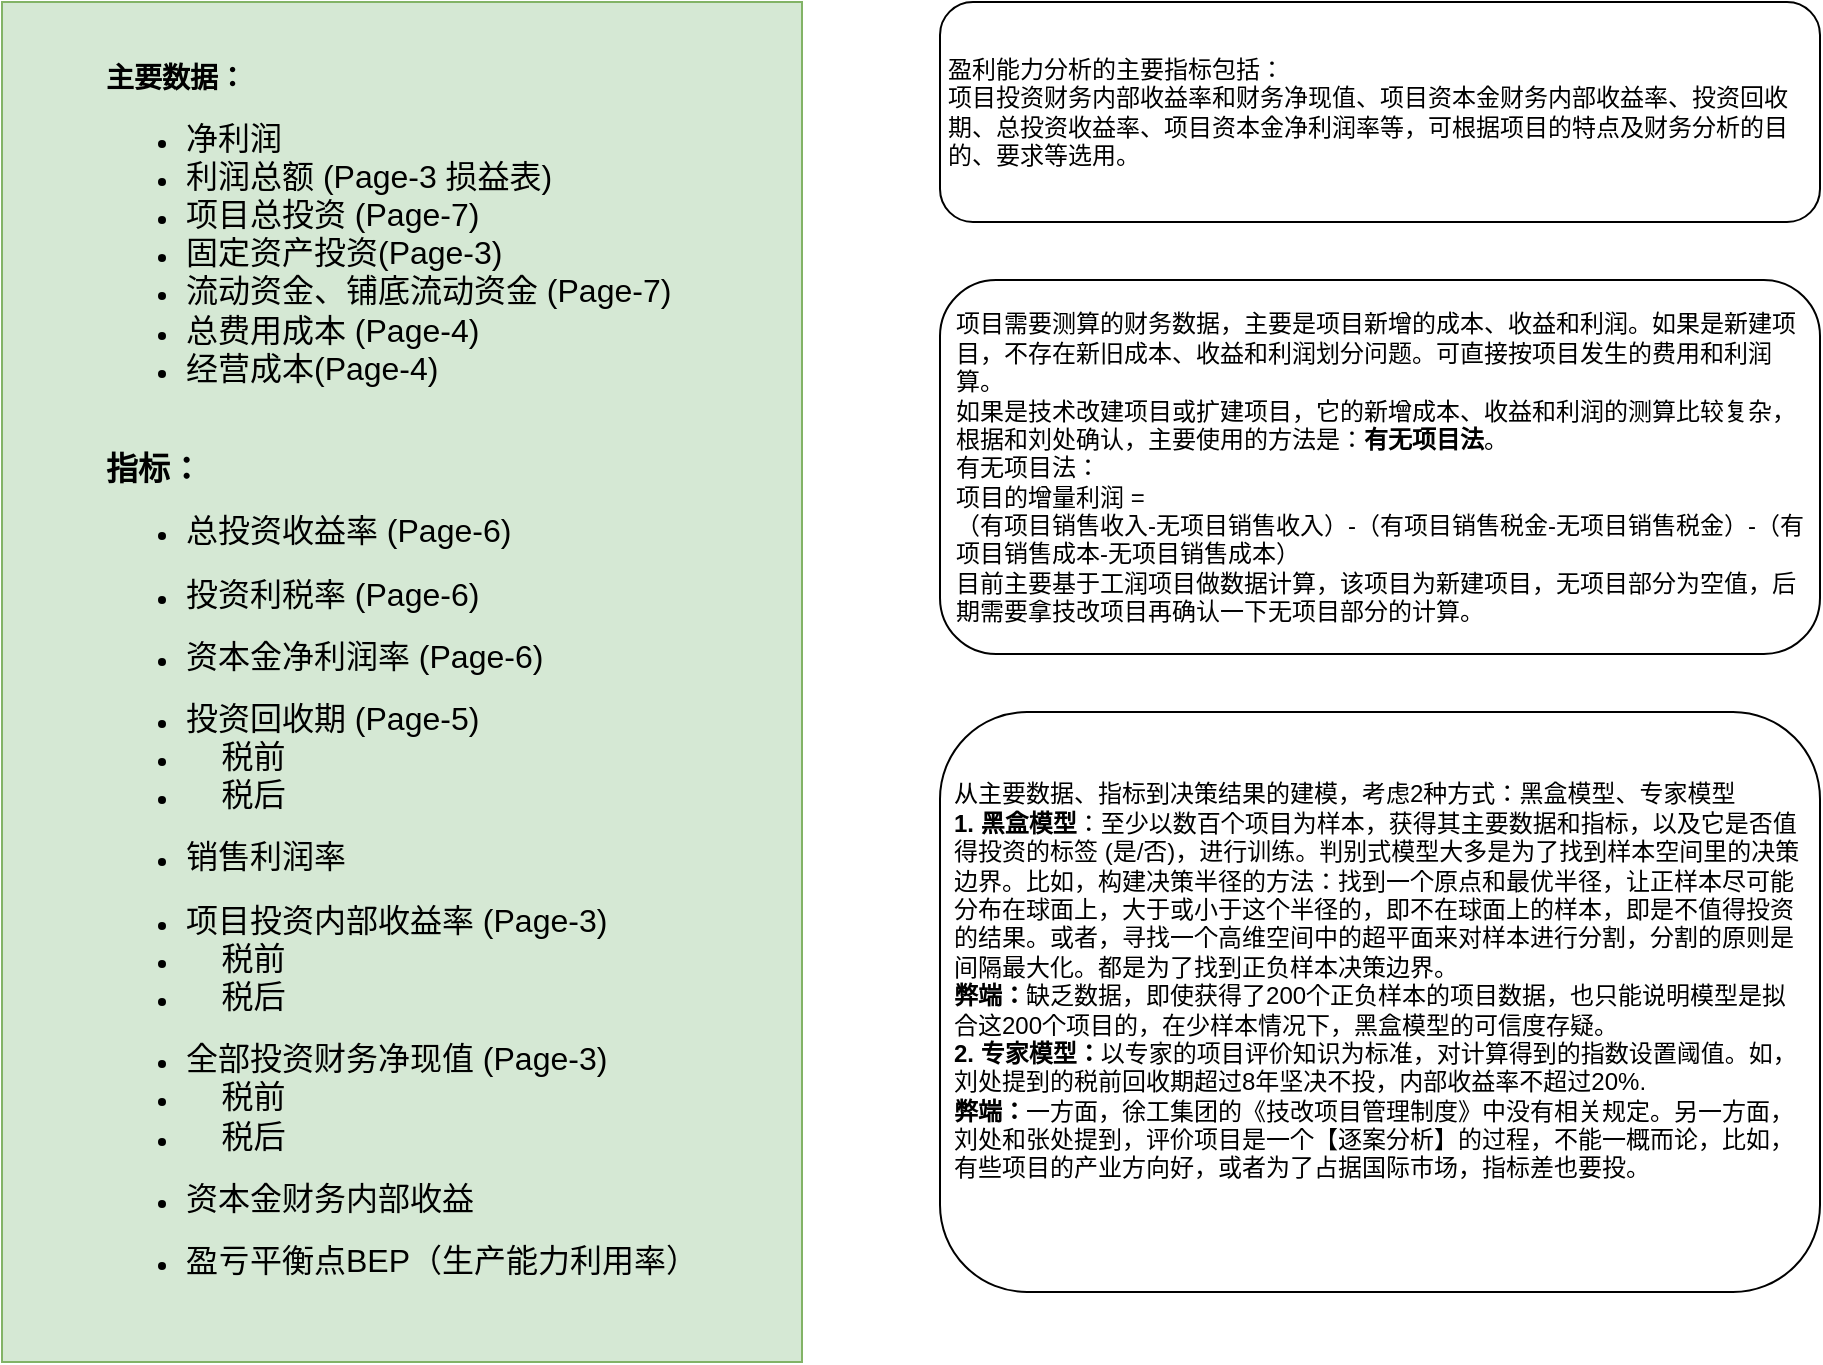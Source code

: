 <mxfile version="21.6.8" type="github" pages="8">
  <diagram id="x4oPN-7VKHemBpTbZIxq" name="Page-8 总指标">
    <mxGraphModel dx="988" dy="744" grid="1" gridSize="10" guides="1" tooltips="1" connect="1" arrows="1" fold="1" page="1" pageScale="1" pageWidth="827" pageHeight="1169" math="0" shadow="0">
      <root>
        <mxCell id="0" />
        <mxCell id="1" parent="0" />
        <mxCell id="ZvHYw_qUKJrGZTPq8_nS-1" value="&lt;div style=&quot;text-align: left;&quot;&gt;&lt;span style=&quot;background-color: initial;&quot;&gt;&lt;b&gt;&lt;font style=&quot;font-size: 14px;&quot;&gt;主要数据：&lt;/font&gt;&lt;/b&gt;&lt;/span&gt;&lt;/div&gt;&lt;div style=&quot;text-align: left;&quot;&gt;&lt;ul&gt;&lt;li&gt;&lt;span style=&quot;background-color: initial;&quot;&gt;&lt;font size=&quot;3&quot;&gt;净利润&lt;/font&gt;&lt;/span&gt;&lt;/li&gt;&lt;li&gt;&lt;font size=&quot;3&quot;&gt;&lt;span style=&quot;background-color: initial;&quot;&gt;利润总额&amp;nbsp;&lt;/span&gt;(Page-3 损益表)&lt;/font&gt;&lt;/li&gt;&lt;li&gt;&lt;span style=&quot;background-color: initial;&quot;&gt;&lt;font size=&quot;3&quot;&gt;项目总投资 (Page-7)&lt;/font&gt;&lt;/span&gt;&lt;/li&gt;&lt;li&gt;&lt;span style=&quot;background-color: initial;&quot;&gt;&lt;font size=&quot;3&quot;&gt;固定资产投资(Page-3)&lt;/font&gt;&lt;/span&gt;&lt;/li&gt;&lt;li&gt;&lt;span style=&quot;background-color: initial;&quot;&gt;&lt;font size=&quot;3&quot;&gt;流动资金、铺底流动资金 (Page-7)&lt;/font&gt;&lt;/span&gt;&lt;/li&gt;&lt;li&gt;&lt;span style=&quot;background-color: initial;&quot;&gt;&lt;font size=&quot;3&quot;&gt;总费用成本 (Page-4)&lt;/font&gt;&lt;/span&gt;&lt;/li&gt;&lt;li&gt;&lt;span style=&quot;background-color: initial;&quot;&gt;&lt;font size=&quot;3&quot;&gt;经营成本(Page-4)&lt;/font&gt;&lt;/span&gt;&lt;/li&gt;&lt;/ul&gt;&lt;/div&gt;&lt;div style=&quot;text-align: left;&quot;&gt;&lt;span style=&quot;background-color: initial;&quot;&gt;&lt;font size=&quot;3&quot;&gt;&lt;br&gt;&lt;/font&gt;&lt;/span&gt;&lt;/div&gt;&lt;div style=&quot;text-align: left;&quot;&gt;&lt;span style=&quot;background-color: initial;&quot;&gt;&lt;b&gt;&lt;font size=&quot;3&quot;&gt;指标：&lt;/font&gt;&lt;/b&gt;&lt;/span&gt;&lt;/div&gt;&lt;div style=&quot;text-align: left;&quot;&gt;&lt;ul&gt;&lt;li&gt;&lt;span style=&quot;background-color: initial;&quot;&gt;&lt;font size=&quot;3&quot;&gt;总投资收益率 (Page-6)&lt;/font&gt;&lt;/span&gt;&lt;/li&gt;&lt;/ul&gt;&lt;ul&gt;&lt;li&gt;&lt;span style=&quot;background-color: initial;&quot;&gt;&lt;font size=&quot;3&quot;&gt;投资利税率 (Page-6)&lt;/font&gt;&lt;/span&gt;&lt;/li&gt;&lt;/ul&gt;&lt;ul&gt;&lt;li&gt;&lt;span style=&quot;background-color: initial;&quot;&gt;&lt;font size=&quot;3&quot;&gt;资本金净利润率 (Page-6)&lt;/font&gt;&lt;/span&gt;&lt;/li&gt;&lt;/ul&gt;&lt;ul&gt;&lt;li&gt;&lt;span style=&quot;background-color: initial;&quot;&gt;&lt;font size=&quot;3&quot;&gt;投资回收期 (Page-5)&lt;/font&gt;&lt;/span&gt;&lt;/li&gt;&lt;li&gt;&lt;span style=&quot;background-color: initial;&quot;&gt;&lt;font size=&quot;3&quot;&gt;&amp;nbsp; &amp;nbsp; 税前&lt;/font&gt;&lt;/span&gt;&lt;/li&gt;&lt;li&gt;&lt;span style=&quot;background-color: initial;&quot;&gt;&lt;font size=&quot;3&quot;&gt;&amp;nbsp; &amp;nbsp; 税后&lt;/font&gt;&lt;/span&gt;&lt;/li&gt;&lt;/ul&gt;&lt;ul&gt;&lt;li&gt;&lt;span style=&quot;background-color: initial;&quot;&gt;&lt;font size=&quot;3&quot;&gt;销售利润率&lt;/font&gt;&lt;/span&gt;&lt;/li&gt;&lt;/ul&gt;&lt;ul&gt;&lt;li&gt;&lt;span style=&quot;background-color: initial;&quot;&gt;&lt;font size=&quot;3&quot;&gt;项目投资内部收益率 (Page-3)&lt;/font&gt;&lt;/span&gt;&lt;/li&gt;&lt;li&gt;&lt;font size=&quot;3&quot;&gt;&amp;nbsp; &amp;nbsp; 税前&lt;/font&gt;&lt;/li&gt;&lt;li&gt;&lt;span style=&quot;border-color: var(--border-color); background-color: initial;&quot;&gt;&lt;font size=&quot;3&quot;&gt;&amp;nbsp; &amp;nbsp; 税后&lt;/font&gt;&lt;/span&gt;&lt;/li&gt;&lt;/ul&gt;&lt;ul&gt;&lt;li&gt;&lt;font size=&quot;3&quot;&gt;全部投资财务净现值&amp;nbsp;(Page-3)&lt;/font&gt;&lt;/li&gt;&lt;li&gt;&lt;font size=&quot;3&quot;&gt;&amp;nbsp; &amp;nbsp; 税前&lt;/font&gt;&lt;/li&gt;&lt;li&gt;&lt;span style=&quot;border-color: var(--border-color); background-color: initial;&quot;&gt;&lt;font size=&quot;3&quot;&gt;&amp;nbsp; &amp;nbsp; 税后&lt;/font&gt;&lt;/span&gt;&lt;/li&gt;&lt;/ul&gt;&lt;ul&gt;&lt;li&gt;&lt;font size=&quot;3&quot;&gt;资本金财务内部收益&amp;nbsp;&lt;/font&gt;&lt;/li&gt;&lt;/ul&gt;&lt;ul&gt;&lt;li&gt;&lt;font size=&quot;3&quot;&gt;盈亏平衡点BEP（生产能力利用率）&lt;/font&gt;&lt;/li&gt;&lt;/ul&gt;&lt;/div&gt;" style="rounded=0;whiteSpace=wrap;html=1;fillColor=#d5e8d4;strokeColor=#82b366;horizontal=1;spacing=2;" vertex="1" parent="1">
          <mxGeometry x="81" y="40" width="400" height="680" as="geometry" />
        </mxCell>
        <mxCell id="rHoURcdE4vydTDVMgA4S-2" value="盈利能力分析的主要指标包括：&#xa;项目投资财务内部收益率和财务净现值、项目资本金财务内部收益率、投资回收期、总投资收益率、项目资本金净利润率等，可根据项目的特点及财务分析的目的、要求等选用。" style="rounded=1;align=left;whiteSpace=wrap;spacingLeft=4;spacingRight=4;spacingTop=0;spacing=0;" vertex="1" parent="1">
          <mxGeometry x="550" y="40" width="440" height="110" as="geometry" />
        </mxCell>
        <mxCell id="mAaluL-6L8iSFpMFrCEB-1" value="&lt;div style=&quot;&quot;&gt;&lt;span style=&quot;background-color: initial;&quot;&gt;项目需要测算的财务数据，主要是项目新增的成本、收益和利润。如果是新建项目，不存在新旧成本、收益和利润划分问题。可直接按项目发生的费用和利润算。&lt;/span&gt;&lt;/div&gt;&lt;div style=&quot;&quot;&gt;&lt;span style=&quot;background-color: initial;&quot;&gt;如果是技术改建项目或扩建项目，它的新增成本、收益和利润的测算比较复杂，根据和刘处确认，主要使用的方法是：&lt;b&gt;有无项目法&lt;/b&gt;。&lt;/span&gt;&lt;/div&gt;&lt;div style=&quot;&quot;&gt;&lt;span style=&quot;background-color: initial;&quot;&gt;有无项目法：&lt;/span&gt;&lt;/div&gt;项目的增量利润 =&amp;nbsp;&lt;div style=&quot;&quot;&gt;&lt;span style=&quot;background-color: initial;&quot;&gt;（有项目销售收入-无项目销售收入）-（有项目销售税金-无项目销售税金）-（有项目销售成本-无项目销售成本）&lt;/span&gt;&lt;/div&gt;&lt;div style=&quot;&quot;&gt;&lt;span style=&quot;background-color: initial;&quot;&gt;目前主要基于工润项目做数据计算，该项目为新建项目，无项目部分为空值，后期需要拿技改项目再确认一下无项目部分的计算。&lt;/span&gt;&lt;/div&gt;" style="rounded=1;whiteSpace=wrap;html=1;fontFamily=Helvetica;fontSize=12;fontColor=default;fillColor=default;gradientColor=none;align=left;spacingLeft=6;spacingRight=6;" vertex="1" parent="1">
          <mxGeometry x="550" y="179" width="440" height="187" as="geometry" />
        </mxCell>
        <mxCell id="mAaluL-6L8iSFpMFrCEB-2" value="&lt;div style=&quot;text-align: left;&quot;&gt;&lt;span style=&quot;background-color: initial;&quot;&gt;从主要数据、指标到决策结果的建模，考虑2种方式：&lt;/span&gt;&lt;span style=&quot;background-color: initial;&quot;&gt;黑盒模型、专家模型&lt;/span&gt;&lt;/div&gt;&lt;div style=&quot;text-align: left;&quot;&gt;&lt;b&gt;1. 黑盒模型&lt;/b&gt;：至少以数百个项目为样本，获得其主要数据和指标，以及它是否值得投资的标签 (是/否)，进行训练。判别式模型大多是为了找到样本空间里的决策边界。比如，构建决策半径的方法：找到一个原点和最优半径，让正样本尽可能分布在球面上，大于或小于这个半径的，即不在球面上的样本，即是不值得投资的结果。或者&lt;span style=&quot;background-color: initial;&quot;&gt;，寻找一个高维空间中的超平面来对样本进行分割，分割的原则是间隔最大化。都是为了找到正负样本决策边界。&lt;/span&gt;&lt;/div&gt;&lt;div style=&quot;text-align: left;&quot;&gt;&lt;b style=&quot;background-color: initial;&quot;&gt;弊端：&lt;/b&gt;&lt;span style=&quot;background-color: initial;&quot;&gt;缺乏数据，即使获得了200个正负样本的项目数据，也只能说明模型是拟合这200个项目的，在少样本情况下，黑盒模型的可信度存疑。&lt;/span&gt;&lt;/div&gt;&lt;div style=&quot;text-align: left;&quot;&gt;&lt;b&gt;2. 专家模型：&lt;/b&gt;以专家的项目评价知识为标准，对计算得到的指数设置阈值。如，刘处提到的税前回收期超过8年坚决不投，内部收益率不超过20%.&lt;/div&gt;&lt;div style=&quot;text-align: left;&quot;&gt;&lt;b&gt;弊端：&lt;/b&gt;一方面，徐工集团的《技改项目管理制度》中没有相关规定。另一方面，刘处和张处提到，评价项目是一个【逐案分析】的过程，不能一概而论，比如，有些项目的产业方向好，或者为了占据国际市场，指标差也要投。&lt;/div&gt;&lt;div style=&quot;text-align: left;&quot;&gt;&lt;br&gt;&lt;/div&gt;&lt;div style=&quot;text-align: left;&quot;&gt;&lt;br&gt;&lt;/div&gt;" style="rounded=1;whiteSpace=wrap;html=1;spacingLeft=6;spacingRight=6;spacingTop=8;" vertex="1" parent="1">
          <mxGeometry x="550" y="395" width="440" height="290" as="geometry" />
        </mxCell>
      </root>
    </mxGraphModel>
  </diagram>
  <diagram id="BYXEdeNaDgYtozzeG7WJ" name="Page-3 内部收益率 &amp; 净现值">
    <mxGraphModel dx="1162" dy="875" grid="1" gridSize="10" guides="1" tooltips="1" connect="1" arrows="1" fold="1" page="1" pageScale="1" pageWidth="827" pageHeight="1169" math="0" shadow="0">
      <root>
        <mxCell id="0" />
        <mxCell id="1" parent="0" />
        <mxCell id="9v39Im2qLCgSs8nFnNyo-1" value="流动资金&lt;br&gt;估算表" style="rounded=0;whiteSpace=wrap;html=1;fillColor=#f5f5f5;fontColor=#333333;strokeColor=#666666;align=right;" vertex="1" parent="1">
          <mxGeometry x="842" y="366" width="360" height="39" as="geometry" />
        </mxCell>
        <mxCell id="g6-KiIMetIZCjA44XsML-26" value="" style="rounded=0;whiteSpace=wrap;html=1;fillColor=#fff2cc;strokeColor=#d6b656;" parent="1" vertex="1">
          <mxGeometry x="615" y="538" width="460" height="174" as="geometry" />
        </mxCell>
        <mxCell id="g6-KiIMetIZCjA44XsML-27" value="（增值税" style="rounded=0;whiteSpace=wrap;html=1;verticalAlign=bottom;" parent="1" vertex="1">
          <mxGeometry x="607" y="628" width="60" height="20" as="geometry" />
        </mxCell>
        <mxCell id="gM6x5MnoijGc39AGMJxE-4" value="&amp;nbsp; IRR(&amp;nbsp; &amp;nbsp; &amp;nbsp; &amp;nbsp; &amp;nbsp; &amp;nbsp; &amp;nbsp; &amp;nbsp; &amp;nbsp; &amp;nbsp; &amp;nbsp; &amp;nbsp; &amp;nbsp; &amp;nbsp; &amp;nbsp; &amp;nbsp; &amp;nbsp; &amp;nbsp; &amp;nbsp; &amp;nbsp; &amp;nbsp; &amp;nbsp; &amp;nbsp; &amp;nbsp; &amp;nbsp; &amp;nbsp; &amp;nbsp; &amp;nbsp; )" style="rounded=0;whiteSpace=wrap;html=1;align=left;" parent="1" vertex="1">
          <mxGeometry x="315" y="927" width="280" height="40" as="geometry" />
        </mxCell>
        <mxCell id="gM6x5MnoijGc39AGMJxE-5" value="&amp;nbsp; IRR(&amp;nbsp; &amp;nbsp; &amp;nbsp; &amp;nbsp; &amp;nbsp; &amp;nbsp; &amp;nbsp; &amp;nbsp; &amp;nbsp; &amp;nbsp; &amp;nbsp; &amp;nbsp; &amp;nbsp; &amp;nbsp; &amp;nbsp; &amp;nbsp; &amp;nbsp; )" style="rounded=0;whiteSpace=wrap;html=1;align=left;" parent="1" vertex="1">
          <mxGeometry x="315" y="1053" width="261" height="40" as="geometry" />
        </mxCell>
        <mxCell id="56yOu1_00RpzMCxqP_JW-1" value="" style="rounded=0;whiteSpace=wrap;html=1;fillColor=#e1d5e7;strokeColor=#9673a6;" parent="1" vertex="1">
          <mxGeometry x="615" y="412" width="410" height="80" as="geometry" />
        </mxCell>
        <mxCell id="wkamasSicyBDhr9J4LGk-13" value="" style="rounded=0;whiteSpace=wrap;html=1;fontFamily=Helvetica;fontSize=12;fillColor=#ffcc99;strokeColor=#36393d;" parent="1" vertex="1">
          <mxGeometry x="205" y="329" width="410" height="464" as="geometry" />
        </mxCell>
        <mxCell id="O0Yvfh-cy8Xq-7duTenU-1" value="&lt;p class=&quot;MsoNormal&quot;&gt;&lt;span lang=&quot;ZH-CN&quot; style=&quot;font-family: 仿宋; background: yellow;&quot;&gt;&lt;font style=&quot;font-size: 18px;&quot;&gt;财务净现值&lt;/font&gt;&lt;/span&gt;&lt;/p&gt;" style="text;whiteSpace=wrap;html=1;strokeColor=none;dashed=1;strokeWidth=0.5;" parent="1" vertex="1">
          <mxGeometry x="175" y="1138" width="180" height="40" as="geometry" />
        </mxCell>
        <mxCell id="O0Yvfh-cy8Xq-7duTenU-9" value="所得税前增量净现金流量" style="text;whiteSpace=wrap;fillColor=#cce5ff;strokeColor=#36393d;verticalAlign=bottom;" parent="1" vertex="1">
          <mxGeometry x="358.5" y="937" width="170" height="20" as="geometry" />
        </mxCell>
        <mxCell id="O0Yvfh-cy8Xq-7duTenU-10" value="税前：" style="text;whiteSpace=wrap;" parent="1" vertex="1">
          <mxGeometry x="278" y="933" width="80" height="30" as="geometry" />
        </mxCell>
        <mxCell id="O0Yvfh-cy8Xq-7duTenU-16" value="&lt;div style=&quot;text-align: justify;&quot;&gt;&lt;span style=&quot;background-color: initial;&quot;&gt;+&amp;nbsp;&lt;/span&gt;&lt;/div&gt;" style="text;whiteSpace=wrap;html=1;fillColor=#cce5ff;strokeColor=#36393d;align=right;" parent="1" vertex="1">
          <mxGeometry x="387.5" y="764" width="20" height="20" as="geometry" />
        </mxCell>
        <mxCell id="wkamasSicyBDhr9J4LGk-7" value="流入小计" style="rounded=0;whiteSpace=wrap;html=1;fontFamily=Helvetica;fontSize=12;fillColor=#cce5ff;strokeColor=#36393d;" parent="1" vertex="1">
          <mxGeometry x="225.5" y="706" width="90" height="20" as="geometry" />
        </mxCell>
        <mxCell id="wkamasSicyBDhr9J4LGk-9" value="流出小计" style="rounded=0;whiteSpace=wrap;html=1;fontFamily=Helvetica;fontSize=12;fillColor=#cce5ff;strokeColor=#36393d;" parent="1" vertex="1">
          <mxGeometry x="479.5" y="706" width="100" height="20" as="geometry" />
        </mxCell>
        <mxCell id="wkamasSicyBDhr9J4LGk-10" value="&lt;div style=&quot;&quot;&gt;-&lt;/div&gt;" style="text;whiteSpace=wrap;html=1;fillColor=#cce5ff;strokeColor=#36393d;align=center;direction=south;" parent="1" vertex="1">
          <mxGeometry x="383.5" y="706" width="20" height="20" as="geometry" />
        </mxCell>
        <mxCell id="wkamasSicyBDhr9J4LGk-12" value="" style="shape=flexArrow;endArrow=classic;html=1;rounded=0;fontFamily=Helvetica;fontSize=12;fontColor=default;" parent="1" edge="1">
          <mxGeometry width="50" height="50" relative="1" as="geometry">
            <mxPoint x="331" y="730" as="sourcePoint" />
            <mxPoint x="331" y="762" as="targetPoint" />
          </mxGeometry>
        </mxCell>
        <mxCell id="wkamasSicyBDhr9J4LGk-14" value="现&lt;br&gt;金&lt;br&gt;流&lt;br&gt;量&lt;br&gt;表" style="rounded=0;whiteSpace=wrap;html=1;fontFamily=Helvetica;fontSize=12;fillColor=#ffcc99;strokeColor=#36393d;" parent="1" vertex="1">
          <mxGeometry x="175" y="329" width="30" height="463" as="geometry" />
        </mxCell>
        <mxCell id="wkamasSicyBDhr9J4LGk-16" value="产品销售收入" style="rounded=0;whiteSpace=wrap;html=1;fontFamily=Helvetica;fontSize=12;fillColor=#cce5ff;strokeColor=#36393d;align=center;" parent="1" vertex="1">
          <mxGeometry x="212" y="358" width="80" height="20" as="geometry" />
        </mxCell>
        <mxCell id="wkamasSicyBDhr9J4LGk-17" value="回收固定资产余值 (无)" style="text;whiteSpace=wrap;fontSize=12;fontFamily=Helvetica;fillColor=#cce5ff;strokeColor=#36393d;align=center;verticalAlign=bottom;" parent="1" vertex="1">
          <mxGeometry x="212" y="400" width="130" height="20" as="geometry" />
        </mxCell>
        <mxCell id="wkamasSicyBDhr9J4LGk-20" value="&lt;div style=&quot;&quot;&gt;&lt;span style=&quot;background-color: initial;&quot;&gt;+&lt;/span&gt;&lt;/div&gt;" style="text;whiteSpace=wrap;html=1;fillColor=#cce5ff;strokeColor=#36393d;align=center;" parent="1" vertex="1">
          <mxGeometry x="245" y="379" width="20" height="20" as="geometry" />
        </mxCell>
        <mxCell id="wkamasSicyBDhr9J4LGk-23" value="&lt;div style=&quot;&quot;&gt;&lt;span style=&quot;background-color: initial;&quot;&gt;+&lt;/span&gt;&lt;/div&gt;" style="text;whiteSpace=wrap;html=1;fillColor=#cce5ff;strokeColor=#36393d;align=center;" parent="1" vertex="1">
          <mxGeometry x="246" y="421" width="20" height="20" as="geometry" />
        </mxCell>
        <mxCell id="wkamasSicyBDhr9J4LGk-24" value="增量净现金流量  " style="text;whiteSpace=wrap;fillColor=#cce5ff;strokeColor=#36393d;verticalAlign=bottom;" parent="1" vertex="1">
          <mxGeometry x="286.5" y="764" width="100" height="20" as="geometry" />
        </mxCell>
        <mxCell id="wkamasSicyBDhr9J4LGk-29" value="" style="shape=flexArrow;endArrow=classic;html=1;rounded=0;fontFamily=Helvetica;fontSize=12;fontColor=default;" parent="1" edge="1">
          <mxGeometry width="50" height="50" relative="1" as="geometry">
            <mxPoint x="272" y="522" as="sourcePoint" />
            <mxPoint x="272" y="572" as="targetPoint" />
          </mxGeometry>
        </mxCell>
        <mxCell id="wkamasSicyBDhr9J4LGk-37" value="经营成本" style="text;whiteSpace=wrap;html=1;fontSize=12;fontFamily=Helvetica;fillColor=#cce5ff;strokeColor=#36393d;verticalAlign=bottom;align=center;" parent="1" vertex="1">
          <mxGeometry x="485.5" y="418" width="80" height="20" as="geometry" />
        </mxCell>
        <mxCell id="wkamasSicyBDhr9J4LGk-38" value="&lt;div style=&quot;&quot;&gt;&lt;span style=&quot;background-color: initial;&quot;&gt;销售税金&lt;/span&gt;&lt;/div&gt;" style="text;whiteSpace=wrap;html=1;fontSize=12;fontFamily=Helvetica;fillColor=#cce5ff;strokeColor=#36393d;align=center;verticalAlign=bottom;" parent="1" vertex="1">
          <mxGeometry x="485.5" y="548" width="80" height="19" as="geometry" />
        </mxCell>
        <mxCell id="wkamasSicyBDhr9J4LGk-39" value="&lt;div style=&quot;text-align: justify;&quot;&gt;&lt;span style=&quot;background-color: initial;&quot;&gt;+&amp;nbsp;&lt;/span&gt;&lt;/div&gt;" style="text;whiteSpace=wrap;html=1;fillColor=#cce5ff;strokeColor=#36393d;align=right;" parent="1" vertex="1">
          <mxGeometry x="515.5" y="357" width="20" height="20" as="geometry" />
        </mxCell>
        <mxCell id="wkamasSicyBDhr9J4LGk-40" value="&lt;div style=&quot;text-align: justify;&quot;&gt;&lt;span style=&quot;background-color: initial;&quot;&gt;+&amp;nbsp;&lt;/span&gt;&lt;/div&gt;" style="text;whiteSpace=wrap;html=1;fillColor=#cce5ff;strokeColor=#36393d;align=right;" parent="1" vertex="1">
          <mxGeometry x="515.5" y="397" width="20" height="20" as="geometry" />
        </mxCell>
        <mxCell id="wkamasSicyBDhr9J4LGk-41" value="&lt;div style=&quot;text-align: justify;&quot;&gt;&lt;span style=&quot;background-color: initial;&quot;&gt;+&amp;nbsp;&lt;/span&gt;&lt;/div&gt;" style="text;whiteSpace=wrap;html=1;fillColor=#cce5ff;strokeColor=#36393d;align=right;" parent="1" vertex="1">
          <mxGeometry x="515.5" y="528" width="20" height="20" as="geometry" />
        </mxCell>
        <mxCell id="wkamasSicyBDhr9J4LGk-47" value="" style="shape=flexArrow;endArrow=classic;html=1;rounded=0;fontFamily=Helvetica;fontSize=12;fontColor=default;" parent="1" edge="1">
          <mxGeometry width="50" height="50" relative="1" as="geometry">
            <mxPoint x="525" y="672" as="sourcePoint" />
            <mxPoint x="526" y="704" as="targetPoint" />
          </mxGeometry>
        </mxCell>
        <mxCell id="wkamasSicyBDhr9J4LGk-50" value="流动资金" style="text;whiteSpace=wrap;html=1;fontSize=12;fontFamily=Helvetica;fillColor=#cce5ff;strokeColor=#36393d;verticalAlign=bottom;align=center;" parent="1" vertex="1">
          <mxGeometry x="485" y="377" width="80" height="20" as="geometry" />
        </mxCell>
        <mxCell id="wkamasSicyBDhr9J4LGk-51" value="固定资产投资" style="text;whiteSpace=wrap;html=1;fontSize=12;fontFamily=Helvetica;fillColor=#cce5ff;strokeColor=#36393d;verticalAlign=bottom;align=center;" parent="1" vertex="1">
          <mxGeometry x="485.5" y="337" width="80" height="20" as="geometry" />
        </mxCell>
        <mxCell id="wkamasSicyBDhr9J4LGk-53" value="&lt;div style=&quot;text-align: justify;&quot;&gt;&lt;span style=&quot;background-color: initial;&quot;&gt;+&amp;nbsp;&lt;/span&gt;&lt;/div&gt;" style="text;whiteSpace=wrap;html=1;fillColor=#cce5ff;strokeColor=#36393d;align=right;" parent="1" vertex="1">
          <mxGeometry x="515.5" y="608" width="20" height="20" as="geometry" />
        </mxCell>
        <mxCell id="wkamasSicyBDhr9J4LGk-18" value="回收流动资金 (无)" style="text;whiteSpace=wrap;fontSize=12;fontFamily=Helvetica;fillColor=#cce5ff;strokeColor=#36393d;verticalAlign=bottom;" parent="1" vertex="1">
          <mxGeometry x="212.5" y="441" width="112" height="20" as="geometry" />
        </mxCell>
        <mxCell id="wkamasSicyBDhr9J4LGk-57" value="" style="endArrow=none;html=1;rounded=0;fontFamily=Helvetica;fontSize=12;fontColor=default;shape=link;" parent="1" edge="1">
          <mxGeometry width="50" height="50" relative="1" as="geometry">
            <mxPoint x="205" y="728" as="sourcePoint" />
            <mxPoint x="595" y="728" as="targetPoint" />
          </mxGeometry>
        </mxCell>
        <mxCell id="wkamasSicyBDhr9J4LGk-59" value="增量的销售收入" style="rounded=0;whiteSpace=wrap;html=1;fontFamily=Helvetica;fontSize=12;fontColor=default;fillColor=none;gradientColor=none;" parent="1" vertex="1">
          <mxGeometry x="72" y="359" width="120" height="18.5" as="geometry" />
        </mxCell>
        <mxCell id="wkamasSicyBDhr9J4LGk-60" value="有项目的销售收入合计" style="rounded=0;whiteSpace=wrap;html=1;fontFamily=Helvetica;fontSize=12;fontColor=default;fillColor=none;gradientColor=none;" parent="1" vertex="1">
          <mxGeometry x="73" y="299" width="150" height="20" as="geometry" />
        </mxCell>
        <mxCell id="wkamasSicyBDhr9J4LGk-61" value="&lt;div style=&quot;&quot;&gt;-&lt;/div&gt;" style="text;whiteSpace=wrap;html=1;fillColor=#cce5ff;strokeColor=#36393d;align=center;direction=south;" parent="1" vertex="1">
          <mxGeometry x="223" y="299" width="20" height="20" as="geometry" />
        </mxCell>
        <mxCell id="wkamasSicyBDhr9J4LGk-63" value="无项目的销售收入(无)(工润项目无，技改项目不是无)" style="rounded=0;whiteSpace=wrap;html=1;fontFamily=Helvetica;fontSize=12;fontColor=default;fillColor=none;gradientColor=none;align=left;" parent="1" vertex="1">
          <mxGeometry x="243" y="291.5" width="162" height="35" as="geometry" />
        </mxCell>
        <mxCell id="wkamasSicyBDhr9J4LGk-64" value="SUM ((每种设备)销售量 x 单价)" style="rounded=0;whiteSpace=wrap;html=1;fontFamily=Helvetica;fontSize=12;fontColor=default;fillColor=none;gradientColor=none;" parent="1" vertex="1">
          <mxGeometry x="72" y="245" width="189" height="20" as="geometry" />
        </mxCell>
        <mxCell id="wkamasSicyBDhr9J4LGk-80" value="" style="shape=flexArrow;endArrow=classic;html=1;rounded=0;fontFamily=Helvetica;fontSize=12;fontColor=default;" parent="1" edge="1">
          <mxGeometry width="50" height="50" relative="1" as="geometry">
            <mxPoint x="156" y="319" as="sourcePoint" />
            <mxPoint x="156" y="353" as="targetPoint" />
          </mxGeometry>
        </mxCell>
        <mxCell id="wkamasSicyBDhr9J4LGk-82" value="&lt;div style=&quot;&quot;&gt;&lt;span style=&quot;background-color: initial;&quot;&gt;=&lt;/span&gt;&lt;/div&gt;" style="text;whiteSpace=wrap;html=1;fillColor=#cce5ff;strokeColor=#36393d;align=center;" parent="1" vertex="1">
          <mxGeometry x="192" y="358" width="20" height="20" as="geometry" />
        </mxCell>
        <mxCell id="wkamasSicyBDhr9J4LGk-83" value="固投(year1、year2、利息)" style="rounded=1;whiteSpace=wrap;html=1;fontFamily=Helvetica;fontSize=12;fillColor=#fad9d5;strokeColor=#ae4132;" parent="1" vertex="1">
          <mxGeometry x="613" y="337" width="162" height="20" as="geometry" />
        </mxCell>
        <mxCell id="wkamasSicyBDhr9J4LGk-84" value="&lt;div style=&quot;&quot;&gt;&lt;span style=&quot;background-color: initial;&quot;&gt;=&lt;/span&gt;&lt;/div&gt;" style="text;whiteSpace=wrap;html=1;fillColor=#cce5ff;strokeColor=#36393d;align=center;" parent="1" vertex="1">
          <mxGeometry x="595" y="337" width="20" height="20" as="geometry" />
        </mxCell>
        <mxCell id="wkamasSicyBDhr9J4LGk-86" value="&lt;div style=&quot;&quot;&gt;&lt;span style=&quot;background-color: initial;&quot;&gt;=&lt;/span&gt;&lt;/div&gt;" style="text;whiteSpace=wrap;html=1;fillColor=#cce5ff;strokeColor=#36393d;align=center;" parent="1" vertex="1">
          <mxGeometry x="145" y="265" width="20" height="20" as="geometry" />
        </mxCell>
        <mxCell id="wkamasSicyBDhr9J4LGk-87" value="无项目经营成本(空)" style="rounded=0;whiteSpace=wrap;html=1;fontFamily=Helvetica;fontSize=12;fontColor=default;fillColor=none;gradientColor=none;" parent="1" vertex="1">
          <mxGeometry x="903" y="418" width="120" height="20" as="geometry" />
        </mxCell>
        <mxCell id="wkamasSicyBDhr9J4LGk-88" value="&lt;div style=&quot;&quot;&gt;&lt;span style=&quot;background-color: initial;&quot;&gt;=&lt;/span&gt;&lt;/div&gt;" style="text;whiteSpace=wrap;html=1;fillColor=#cce5ff;strokeColor=#36393d;align=center;" parent="1" vertex="1">
          <mxGeometry x="595" y="418" width="20" height="20" as="geometry" />
        </mxCell>
        <mxCell id="wkamasSicyBDhr9J4LGk-89" value="成本表：增量经营成本" style="rounded=0;whiteSpace=wrap;html=1;fontFamily=Helvetica;fontSize=12;fontColor=default;fillColor=none;gradientColor=none;" parent="1" vertex="1">
          <mxGeometry x="615" y="418" width="130" height="20" as="geometry" />
        </mxCell>
        <mxCell id="wkamasSicyBDhr9J4LGk-91" value="&lt;div style=&quot;&quot;&gt;-&lt;/div&gt;" style="text;whiteSpace=wrap;html=1;fillColor=#cce5ff;strokeColor=#36393d;align=center;direction=south;verticalAlign=middle;" parent="1" vertex="1">
          <mxGeometry x="883" y="418" width="20" height="20" as="geometry" />
        </mxCell>
        <mxCell id="wkamasSicyBDhr9J4LGk-92" value="有项目经营成本" style="rounded=0;whiteSpace=wrap;html=1;fontFamily=Helvetica;fontSize=12;fontColor=default;fillColor=none;gradientColor=none;" parent="1" vertex="1">
          <mxGeometry x="765" y="418" width="118" height="20" as="geometry" />
        </mxCell>
        <mxCell id="YkcIxRlzLzfBor_2c24l-1" value="&lt;div style=&quot;&quot;&gt;&lt;span style=&quot;background-color: initial;&quot;&gt;=&lt;/span&gt;&lt;/div&gt;" style="text;whiteSpace=wrap;html=1;fillColor=#cce5ff;strokeColor=#36393d;align=center;" parent="1" vertex="1">
          <mxGeometry x="745" y="418" width="20" height="20" as="geometry" />
        </mxCell>
        <mxCell id="YkcIxRlzLzfBor_2c24l-2" value="" style="shape=flexArrow;endArrow=classic;html=1;rounded=0;fontFamily=Helvetica;fontSize=12;fontColor=default;" parent="1" edge="1">
          <mxGeometry width="50" height="50" relative="1" as="geometry">
            <mxPoint x="821" y="438" as="sourcePoint" />
            <mxPoint x="821" y="472" as="targetPoint" />
          </mxGeometry>
        </mxCell>
        <mxCell id="YkcIxRlzLzfBor_2c24l-3" value="总费用成本(见page-4)" style="rounded=0;whiteSpace=wrap;html=1;fillColor=#e1d5e7;strokeColor=#000000;" parent="1" vertex="1">
          <mxGeometry x="655" y="470" width="120" height="20" as="geometry" />
        </mxCell>
        <mxCell id="YkcIxRlzLzfBor_2c24l-5" value="财务费用" style="rounded=0;whiteSpace=wrap;html=1;fillColor=#e1d5e7;strokeColor=#000000;" parent="1" vertex="1">
          <mxGeometry x="888" y="470" width="66.5" height="20" as="geometry" />
        </mxCell>
        <mxCell id="YkcIxRlzLzfBor_2c24l-6" value="折旧及摊销" style="rounded=0;whiteSpace=wrap;html=1;fillColor=#e1d5e7;strokeColor=#000000;" parent="1" vertex="1">
          <mxGeometry x="795" y="470" width="73" height="20" as="geometry" />
        </mxCell>
        <mxCell id="YkcIxRlzLzfBor_2c24l-7" value="&lt;div style=&quot;&quot;&gt;-&lt;/div&gt;" style="text;whiteSpace=wrap;html=1;fillColor=#cce5ff;strokeColor=#36393d;align=center;direction=south;verticalAlign=middle;" parent="1" vertex="1">
          <mxGeometry x="775" y="470" width="20" height="20" as="geometry" />
        </mxCell>
        <mxCell id="YkcIxRlzLzfBor_2c24l-8" value="&lt;div style=&quot;&quot;&gt;-&lt;/div&gt;" style="text;whiteSpace=wrap;html=1;fillColor=#cce5ff;strokeColor=#36393d;align=center;direction=south;verticalAlign=middle;" parent="1" vertex="1">
          <mxGeometry x="868" y="470" width="20" height="20" as="geometry" />
        </mxCell>
        <mxCell id="-1y6DfPzoNDtI3knnuKH-1" value="成&lt;br&gt;本&lt;br&gt;表" style="rounded=0;whiteSpace=wrap;html=1;fillColor=#e1d5e7;strokeColor=#9673a6;" parent="1" vertex="1">
          <mxGeometry x="1025" y="412" width="30" height="80" as="geometry" />
        </mxCell>
        <mxCell id="gM6x5MnoijGc39AGMJxE-1" value="损益表" style="rounded=0;whiteSpace=wrap;html=1;verticalAlign=top;fillColor=#d5e8d4;strokeColor=#82b366;" parent="1" vertex="1">
          <mxGeometry x="408.5" y="738" width="120" height="54" as="geometry" />
        </mxCell>
        <mxCell id="O0Yvfh-cy8Xq-7duTenU-11" value="所得税 (抵免后)" style="text;whiteSpace=wrap;fillColor=#cce5ff;strokeColor=#36393d;verticalAlign=bottom;" parent="1" vertex="1">
          <mxGeometry x="408.5" y="764" width="100" height="20" as="geometry" />
        </mxCell>
        <mxCell id="gM6x5MnoijGc39AGMJxE-2" value="税后：" style="text;whiteSpace=wrap;" parent="1" vertex="1">
          <mxGeometry x="278" y="1058" width="80" height="30" as="geometry" />
        </mxCell>
        <mxCell id="gM6x5MnoijGc39AGMJxE-3" value="增量净现金流量  " style="text;whiteSpace=wrap;fillColor=#cce5ff;strokeColor=#36393d;verticalAlign=bottom;" parent="1" vertex="1">
          <mxGeometry x="355" y="1063" width="100" height="20" as="geometry" />
        </mxCell>
        <mxCell id="g6-KiIMetIZCjA44XsML-1" value="&lt;p class=&quot;MsoNormal&quot;&gt;&lt;span lang=&quot;ZH-CN&quot; style=&quot;font-family: 仿宋; background: yellow;&quot;&gt;&lt;font style=&quot;font-size: 18px;&quot;&gt;财务内部收益率&lt;/font&gt;&lt;/span&gt;&lt;u&gt;&lt;span style=&quot;font-family:&amp;quot;Times New Roman&amp;quot;,serif;&lt;br/&gt;mso-fareast-font-family:仿宋;background:yellow;mso-highlight:yellow&quot;&gt;&lt;/span&gt;&lt;/u&gt;&lt;/p&gt;" style="text;whiteSpace=wrap;html=1;" parent="1" vertex="1">
          <mxGeometry x="175" y="835" width="180" height="40" as="geometry" />
        </mxCell>
        <mxCell id="g6-KiIMetIZCjA44XsML-2" value="税前：" style="text;whiteSpace=wrap;" parent="1" vertex="1">
          <mxGeometry x="278" y="1208" width="80" height="30" as="geometry" />
        </mxCell>
        <mxCell id="g6-KiIMetIZCjA44XsML-3" value="&amp;nbsp; NPV( 10%(贴现率？)&amp;nbsp; ，&amp;nbsp; &amp;nbsp; &amp;nbsp; &amp;nbsp; &amp;nbsp; &amp;nbsp; &amp;nbsp; &amp;nbsp; &amp;nbsp; &amp;nbsp; &amp;nbsp; &amp;nbsp; &amp;nbsp; &amp;nbsp; &amp;nbsp; &amp;nbsp; &amp;nbsp; &amp;nbsp; &amp;nbsp; &amp;nbsp; &amp;nbsp; &amp;nbsp; &amp;nbsp; &amp;nbsp; &amp;nbsp; &amp;nbsp; &amp;nbsp; &amp;nbsp; &amp;nbsp;)" style="rounded=0;whiteSpace=wrap;html=1;align=left;" parent="1" vertex="1">
          <mxGeometry x="315" y="1203" width="371" height="40" as="geometry" />
        </mxCell>
        <mxCell id="g6-KiIMetIZCjA44XsML-4" value="所得税前增量净现金流量" style="text;whiteSpace=wrap;fillColor=#cce5ff;strokeColor=#36393d;verticalAlign=bottom;" parent="1" vertex="1">
          <mxGeometry x="462" y="1213" width="170" height="20" as="geometry" />
        </mxCell>
        <mxCell id="g6-KiIMetIZCjA44XsML-5" value="&amp;nbsp; NPV( 10%(贴现率？)&amp;nbsp; ，&amp;nbsp; &amp;nbsp; &amp;nbsp; &amp;nbsp; &amp;nbsp; &amp;nbsp; &amp;nbsp; &amp;nbsp; &amp;nbsp; &amp;nbsp; &amp;nbsp; &amp;nbsp; &amp;nbsp; &amp;nbsp; &amp;nbsp; &amp;nbsp; &amp;nbsp; &amp;nbsp; &amp;nbsp; &amp;nbsp; &amp;nbsp; &amp;nbsp; &amp;nbsp; &amp;nbsp; &amp;nbsp; &amp;nbsp; &amp;nbsp; &amp;nbsp; &amp;nbsp;)" style="rounded=0;whiteSpace=wrap;html=1;align=left;" parent="1" vertex="1">
          <mxGeometry x="316" y="1278" width="370.5" height="40" as="geometry" />
        </mxCell>
        <mxCell id="g6-KiIMetIZCjA44XsML-6" value="税后：" style="text;whiteSpace=wrap;" parent="1" vertex="1">
          <mxGeometry x="278" y="1278" width="80" height="30" as="geometry" />
        </mxCell>
        <mxCell id="g6-KiIMetIZCjA44XsML-7" value="增量净现金流量  " style="text;whiteSpace=wrap;fillColor=#cce5ff;strokeColor=#36393d;verticalAlign=bottom;" parent="1" vertex="1">
          <mxGeometry x="462" y="1288" width="100" height="20" as="geometry" />
        </mxCell>
        <mxCell id="g6-KiIMetIZCjA44XsML-13" value="" style="shape=flexArrow;endArrow=classic;html=1;rounded=0;fontFamily=Helvetica;fontSize=12;fontColor=default;exitX=0.467;exitY=0.993;exitDx=0;exitDy=0;exitPerimeter=0;" parent="1" edge="1">
          <mxGeometry width="50" height="50" relative="1" as="geometry">
            <mxPoint x="397.24" y="793.002" as="sourcePoint" />
            <mxPoint x="396" y="925" as="targetPoint" />
          </mxGeometry>
        </mxCell>
        <mxCell id="g6-KiIMetIZCjA44XsML-14" value="(增量)城乡维护建设税" style="rounded=0;whiteSpace=wrap;html=1;verticalAlign=bottom;" parent="1" vertex="1">
          <mxGeometry x="615" y="546" width="200" height="20" as="geometry" />
        </mxCell>
        <mxCell id="g6-KiIMetIZCjA44XsML-15" value="(增量)教育附加费" style="rounded=0;whiteSpace=wrap;html=1;" parent="1" vertex="1">
          <mxGeometry x="835" y="546" width="170" height="20" as="geometry" />
        </mxCell>
        <mxCell id="g6-KiIMetIZCjA44XsML-16" value="&lt;div style=&quot;&quot;&gt;&lt;span style=&quot;background-color: initial;&quot;&gt;=&lt;/span&gt;&lt;/div&gt;" style="text;whiteSpace=wrap;html=1;fillColor=#cce5ff;strokeColor=#36393d;align=center;" parent="1" vertex="1">
          <mxGeometry x="595" y="546" width="20" height="20" as="geometry" />
        </mxCell>
        <mxCell id="g6-KiIMetIZCjA44XsML-18" value="&lt;div style=&quot;text-align: justify;&quot;&gt;&lt;span style=&quot;background-color: initial;&quot;&gt;+&amp;nbsp;&lt;/span&gt;&lt;/div&gt;" style="text;whiteSpace=wrap;html=1;fillColor=#cce5ff;strokeColor=#36393d;align=right;verticalAlign=bottom;" parent="1" vertex="1">
          <mxGeometry x="815" y="546" width="20" height="20" as="geometry" />
        </mxCell>
        <mxCell id="g6-KiIMetIZCjA44XsML-19" value="&lt;div style=&quot;&quot;&gt;&lt;span style=&quot;background-color: initial;&quot;&gt;=&lt;/span&gt;&lt;/div&gt;" style="text;whiteSpace=wrap;html=1;fillColor=#cce5ff;strokeColor=#36393d;align=center;" parent="1" vertex="1">
          <mxGeometry x="655" y="567" width="20" height="20" as="geometry" />
        </mxCell>
        <mxCell id="g6-KiIMetIZCjA44XsML-20" value="" style="rounded=0;whiteSpace=wrap;html=1;fillColor=#d5e8d4;strokeColor=#82b366;" parent="1" vertex="1">
          <mxGeometry x="615" y="738" width="460" height="284" as="geometry" />
        </mxCell>
        <mxCell id="g6-KiIMetIZCjA44XsML-23" value="&lt;div style=&quot;&quot;&gt;-&lt;/div&gt;" style="text;whiteSpace=wrap;html=1;fillColor=#cce5ff;strokeColor=#36393d;align=center;direction=south;" parent="1" vertex="1">
          <mxGeometry x="695" y="588" width="20" height="20" as="geometry" />
        </mxCell>
        <mxCell id="g6-KiIMetIZCjA44XsML-24" value="有项目" style="rounded=0;whiteSpace=wrap;html=1;verticalAlign=bottom;" parent="1" vertex="1">
          <mxGeometry x="615" y="588" width="80" height="20" as="geometry" />
        </mxCell>
        <mxCell id="g6-KiIMetIZCjA44XsML-25" value="无项目(同有项目)" style="rounded=0;whiteSpace=wrap;html=1;verticalAlign=bottom;" parent="1" vertex="1">
          <mxGeometry x="715" y="588" width="110" height="20" as="geometry" />
        </mxCell>
        <mxCell id="g6-KiIMetIZCjA44XsML-28" value="进项税金" style="rounded=0;whiteSpace=wrap;html=1;verticalAlign=bottom;" parent="1" vertex="1">
          <mxGeometry x="705" y="668" width="70" height="20" as="geometry" />
        </mxCell>
        <mxCell id="g6-KiIMetIZCjA44XsML-29" value="xx(没写) ）" style="rounded=0;whiteSpace=wrap;html=1;verticalAlign=bottom;" parent="1" vertex="1">
          <mxGeometry x="687" y="628" width="70" height="20" as="geometry" />
        </mxCell>
        <mxCell id="g6-KiIMetIZCjA44XsML-30" value="销项税金" style="rounded=0;whiteSpace=wrap;html=1;verticalAlign=bottom;" parent="1" vertex="1">
          <mxGeometry x="615" y="668" width="70" height="20" as="geometry" />
        </mxCell>
        <mxCell id="g6-KiIMetIZCjA44XsML-31" value="0.07" style="rounded=0;whiteSpace=wrap;html=1;verticalAlign=bottom;" parent="1" vertex="1">
          <mxGeometry x="759" y="628" width="50" height="20" as="geometry" />
        </mxCell>
        <mxCell id="g6-KiIMetIZCjA44XsML-33" value="&lt;div style=&quot;text-align: justify;&quot;&gt;&lt;span style=&quot;background-color: initial;&quot;&gt;+&amp;nbsp;&lt;/span&gt;&lt;/div&gt;" style="text;whiteSpace=wrap;html=1;fillColor=#cce5ff;strokeColor=#36393d;align=right;verticalAlign=bottom;" parent="1" vertex="1">
          <mxGeometry x="667" y="628" width="20" height="20" as="geometry" />
        </mxCell>
        <mxCell id="g6-KiIMetIZCjA44XsML-35" value="&lt;div style=&quot;&quot;&gt;&lt;span style=&quot;background-color: initial;&quot;&gt;*&lt;/span&gt;&lt;/div&gt;" style="text;whiteSpace=wrap;html=1;fillColor=#cce5ff;strokeColor=#36393d;align=center;verticalAlign=top;" parent="1" vertex="1">
          <mxGeometry x="749" y="628" width="20" height="20" as="geometry" />
        </mxCell>
        <mxCell id="g6-KiIMetIZCjA44XsML-38" value="&lt;div style=&quot;&quot;&gt;&lt;span style=&quot;background-color: initial;&quot;&gt;=&lt;/span&gt;&lt;/div&gt;" style="text;whiteSpace=wrap;html=1;fillColor=#cce5ff;strokeColor=#36393d;align=center;" parent="1" vertex="1">
          <mxGeometry x="654" y="608" width="20" height="20" as="geometry" />
        </mxCell>
        <mxCell id="g6-KiIMetIZCjA44XsML-40" value="&lt;div style=&quot;&quot;&gt;&lt;span style=&quot;background-color: initial;&quot;&gt;=&lt;/span&gt;&lt;/div&gt;" style="text;whiteSpace=wrap;html=1;fillColor=#cce5ff;strokeColor=#36393d;align=center;" parent="1" vertex="1">
          <mxGeometry x="655" y="648" width="20" height="20" as="geometry" />
        </mxCell>
        <mxCell id="g6-KiIMetIZCjA44XsML-41" value="&lt;div style=&quot;&quot;&gt;-&lt;/div&gt;" style="text;whiteSpace=wrap;html=1;fillColor=#cce5ff;strokeColor=#36393d;align=center;direction=south;verticalAlign=middle;" parent="1" vertex="1">
          <mxGeometry x="685" y="668" width="20" height="20" as="geometry" />
        </mxCell>
        <mxCell id="g6-KiIMetIZCjA44XsML-42" value="&lt;div style=&quot;&quot;&gt;&lt;span style=&quot;background-color: initial;&quot;&gt;=&lt;/span&gt;&lt;/div&gt;" style="text;whiteSpace=wrap;html=1;fillColor=#cce5ff;strokeColor=#36393d;align=center;" parent="1" vertex="1">
          <mxGeometry x="912" y="567" width="20" height="20" as="geometry" />
        </mxCell>
        <mxCell id="g6-KiIMetIZCjA44XsML-43" value="&lt;div style=&quot;&quot;&gt;-&lt;/div&gt;" style="text;whiteSpace=wrap;html=1;fillColor=#cce5ff;strokeColor=#36393d;align=center;direction=south;" parent="1" vertex="1">
          <mxGeometry x="939" y="587" width="20" height="20" as="geometry" />
        </mxCell>
        <mxCell id="g6-KiIMetIZCjA44XsML-44" value="有项目" style="rounded=0;whiteSpace=wrap;html=1;verticalAlign=bottom;" parent="1" vertex="1">
          <mxGeometry x="849" y="587" width="90" height="20" as="geometry" />
        </mxCell>
        <mxCell id="g6-KiIMetIZCjA44XsML-45" value="无项目(同有项目)" style="rounded=0;whiteSpace=wrap;html=1;verticalAlign=bottom;" parent="1" vertex="1">
          <mxGeometry x="959" y="587" width="106" height="20" as="geometry" />
        </mxCell>
        <mxCell id="g6-KiIMetIZCjA44XsML-46" value="&lt;div style=&quot;&quot;&gt;&lt;span style=&quot;background-color: initial;&quot;&gt;=&lt;/span&gt;&lt;/div&gt;" style="text;whiteSpace=wrap;html=1;fillColor=#cce5ff;strokeColor=#36393d;align=center;" parent="1" vertex="1">
          <mxGeometry x="892" y="607" width="20" height="20" as="geometry" />
        </mxCell>
        <mxCell id="g6-KiIMetIZCjA44XsML-48" value="和左公式一样，比例为0.04" style="rounded=0;whiteSpace=wrap;html=1;verticalAlign=bottom;" parent="1" vertex="1">
          <mxGeometry x="852" y="627" width="153" height="20" as="geometry" />
        </mxCell>
        <mxCell id="LDojU11h6FetrdpMKzlN-1" value="销&lt;br&gt;售&lt;br&gt;税&lt;br&gt;金&lt;br&gt;测&lt;br&gt;算&lt;br&gt;表" style="rounded=0;whiteSpace=wrap;html=1;fillColor=#fff2cc;strokeColor=#d6b656;" parent="1" vertex="1">
          <mxGeometry x="1075" y="538" width="30" height="174" as="geometry" />
        </mxCell>
        <mxCell id="LDojU11h6FetrdpMKzlN-2" value="损&lt;br&gt;益&lt;br&gt;表" style="rounded=0;whiteSpace=wrap;html=1;fillColor=#d5e8d4;strokeColor=#82b366;" parent="1" vertex="1">
          <mxGeometry x="1075" y="738" width="30" height="284" as="geometry" />
        </mxCell>
        <mxCell id="LDojU11h6FetrdpMKzlN-3" value="应交" style="rounded=0;whiteSpace=wrap;html=1;verticalAlign=bottom;" parent="1" vertex="1">
          <mxGeometry x="765" y="795" width="70" height="20" as="geometry" />
        </mxCell>
        <mxCell id="LDojU11h6FetrdpMKzlN-4" value="无项目所得税" style="rounded=0;whiteSpace=wrap;html=1;verticalAlign=bottom;" parent="1" vertex="1">
          <mxGeometry x="871" y="755" width="80" height="20" as="geometry" />
        </mxCell>
        <mxCell id="LDojU11h6FetrdpMKzlN-5" value="有项目实际税负" style="rounded=0;whiteSpace=wrap;html=1;verticalAlign=bottom;" parent="1" vertex="1">
          <mxGeometry x="765" y="755" width="86" height="20" as="geometry" />
        </mxCell>
        <mxCell id="LDojU11h6FetrdpMKzlN-6" value="增量所得税(抵免后)" style="rounded=0;whiteSpace=wrap;html=1;verticalAlign=bottom;" parent="1" vertex="1">
          <mxGeometry x="615" y="755" width="130" height="20" as="geometry" />
        </mxCell>
        <mxCell id="LDojU11h6FetrdpMKzlN-7" value="&lt;div style=&quot;&quot;&gt;-&lt;/div&gt;" style="text;whiteSpace=wrap;html=1;fillColor=#cce5ff;strokeColor=#36393d;align=center;direction=south;" parent="1" vertex="1">
          <mxGeometry x="851" y="755" width="20" height="20" as="geometry" />
        </mxCell>
        <mxCell id="LDojU11h6FetrdpMKzlN-8" value="&lt;div style=&quot;&quot;&gt;&lt;span style=&quot;background-color: initial;&quot;&gt;=&lt;/span&gt;&lt;/div&gt;" style="text;whiteSpace=wrap;html=1;fillColor=#cce5ff;strokeColor=#36393d;align=center;" parent="1" vertex="1">
          <mxGeometry x="795" y="775" width="20" height="20" as="geometry" />
        </mxCell>
        <mxCell id="LDojU11h6FetrdpMKzlN-9" value="抵免(year2和year3公式不一样, 不太清楚)" style="rounded=0;whiteSpace=wrap;html=1;verticalAlign=bottom;" parent="1" vertex="1">
          <mxGeometry x="855" y="795" width="230" height="20" as="geometry" />
        </mxCell>
        <mxCell id="LDojU11h6FetrdpMKzlN-10" value="&lt;div style=&quot;&quot;&gt;-&lt;/div&gt;" style="text;whiteSpace=wrap;html=1;fillColor=#cce5ff;strokeColor=#36393d;align=center;direction=south;" parent="1" vertex="1">
          <mxGeometry x="835" y="795" width="20" height="20" as="geometry" />
        </mxCell>
        <mxCell id="LDojU11h6FetrdpMKzlN-12" value="&lt;div style=&quot;&quot;&gt;&lt;span style=&quot;background-color: initial;&quot;&gt;=&lt;/span&gt;&lt;/div&gt;" style="text;whiteSpace=wrap;html=1;fillColor=#cce5ff;strokeColor=#36393d;align=center;" parent="1" vertex="1">
          <mxGeometry x="745" y="755" width="20" height="20" as="geometry" />
        </mxCell>
        <mxCell id="LDojU11h6FetrdpMKzlN-13" value="" style="shape=flexArrow;endArrow=classic;html=1;rounded=0;entryX=0.054;entryY=0.097;entryDx=0;entryDy=0;entryPerimeter=0;exitX=0.954;exitY=0.773;exitDx=0;exitDy=0;exitPerimeter=0;" parent="1" edge="1">
          <mxGeometry width="50" height="50" relative="1" as="geometry">
            <mxPoint x="577.96" y="643.46" as="sourcePoint" />
            <mxPoint x="632.04" y="751.968" as="targetPoint" />
          </mxGeometry>
        </mxCell>
        <mxCell id="wkamasSicyBDhr9J4LGk-52" value="所得税 (抵免后)" style="text;whiteSpace=wrap;fillColor=#cce5ff;strokeColor=#36393d;verticalAlign=bottom;" parent="1" vertex="1">
          <mxGeometry x="485.5" y="628" width="100" height="20" as="geometry" />
        </mxCell>
        <mxCell id="LDojU11h6FetrdpMKzlN-14" value="产品销售收入" style="rounded=0;whiteSpace=wrap;html=1;verticalAlign=bottom;" parent="1" vertex="1">
          <mxGeometry x="629" y="913" width="88" height="20" as="geometry" />
        </mxCell>
        <mxCell id="LDojU11h6FetrdpMKzlN-15" value="营业利润" style="rounded=0;whiteSpace=wrap;html=1;verticalAlign=bottom;" parent="1" vertex="1">
          <mxGeometry x="765" y="875" width="70" height="20" as="geometry" />
        </mxCell>
        <mxCell id="LDojU11h6FetrdpMKzlN-16" value="投资收益" style="rounded=0;whiteSpace=wrap;html=1;verticalAlign=bottom;" parent="1" vertex="1">
          <mxGeometry x="852" y="875" width="70" height="20" as="geometry" />
        </mxCell>
        <mxCell id="LDojU11h6FetrdpMKzlN-17" value="销售税金" style="rounded=0;whiteSpace=wrap;html=1;verticalAlign=bottom;" parent="1" vertex="1">
          <mxGeometry x="823" y="913" width="70" height="20" as="geometry" />
        </mxCell>
        <mxCell id="LDojU11h6FetrdpMKzlN-18" value="&lt;span style=&quot;background-color: rgb(255, 255, 102);&quot;&gt;利润总额&lt;/span&gt;" style="rounded=0;whiteSpace=wrap;html=1;verticalAlign=bottom;" parent="1" vertex="1">
          <mxGeometry x="765" y="835" width="70" height="20" as="geometry" />
        </mxCell>
        <mxCell id="LDojU11h6FetrdpMKzlN-19" value="0.33" style="rounded=0;whiteSpace=wrap;html=1;verticalAlign=bottom;" parent="1" vertex="1">
          <mxGeometry x="842" y="835" width="50" height="20" as="geometry" />
        </mxCell>
        <mxCell id="LDojU11h6FetrdpMKzlN-20" value="&lt;div style=&quot;&quot;&gt;&lt;span style=&quot;background-color: initial;&quot;&gt;*&lt;/span&gt;&lt;/div&gt;" style="text;whiteSpace=wrap;html=1;fillColor=#cce5ff;strokeColor=#36393d;align=center;verticalAlign=top;" parent="1" vertex="1">
          <mxGeometry x="832" y="835" width="20" height="20" as="geometry" />
        </mxCell>
        <mxCell id="LDojU11h6FetrdpMKzlN-23" value="&lt;div style=&quot;&quot;&gt;&lt;span style=&quot;background-color: initial;&quot;&gt;=&lt;/span&gt;&lt;/div&gt;" style="text;whiteSpace=wrap;html=1;fillColor=#cce5ff;strokeColor=#36393d;align=center;" parent="1" vertex="1">
          <mxGeometry x="796" y="815" width="20" height="20" as="geometry" />
        </mxCell>
        <mxCell id="LDojU11h6FetrdpMKzlN-25" value="&lt;div style=&quot;&quot;&gt;&lt;span style=&quot;background-color: initial;&quot;&gt;=&lt;/span&gt;&lt;/div&gt;" style="text;whiteSpace=wrap;html=1;fillColor=#cce5ff;strokeColor=#36393d;align=center;" parent="1" vertex="1">
          <mxGeometry x="797" y="855" width="20" height="20" as="geometry" />
        </mxCell>
        <mxCell id="LDojU11h6FetrdpMKzlN-27" value="&lt;div style=&quot;text-align: justify;&quot;&gt;&lt;span style=&quot;background-color: initial;&quot;&gt;+&amp;nbsp;&lt;/span&gt;&lt;/div&gt;" style="text;whiteSpace=wrap;html=1;fillColor=#cce5ff;strokeColor=#36393d;align=right;verticalAlign=bottom;" parent="1" vertex="1">
          <mxGeometry x="835" y="875" width="20" height="20" as="geometry" />
        </mxCell>
        <mxCell id="LDojU11h6FetrdpMKzlN-28" value="总成本费用" style="text;whiteSpace=wrap;verticalAlign=bottom;fillColor=default;strokeColor=default;" parent="1" vertex="1">
          <mxGeometry x="737" y="913" width="70" height="20" as="geometry" />
        </mxCell>
        <mxCell id="LDojU11h6FetrdpMKzlN-29" value="出口退税" style="text;whiteSpace=wrap;strokeColor=default;verticalAlign=bottom;fillColor=default;" parent="1" vertex="1">
          <mxGeometry x="912" y="913" width="80" height="20" as="geometry" />
        </mxCell>
        <mxCell id="LDojU11h6FetrdpMKzlN-30" value="&lt;div style=&quot;&quot;&gt;-&lt;/div&gt;" style="text;whiteSpace=wrap;html=1;fillColor=#cce5ff;strokeColor=#36393d;align=center;direction=south;" parent="1" vertex="1">
          <mxGeometry x="717" y="913" width="20" height="20" as="geometry" />
        </mxCell>
        <mxCell id="LDojU11h6FetrdpMKzlN-31" value="&lt;div style=&quot;&quot;&gt;-&lt;/div&gt;" style="text;whiteSpace=wrap;html=1;fillColor=#cce5ff;strokeColor=#36393d;align=center;direction=south;" parent="1" vertex="1">
          <mxGeometry x="807" y="913" width="20" height="20" as="geometry" />
        </mxCell>
        <mxCell id="LDojU11h6FetrdpMKzlN-33" value="&lt;div style=&quot;text-align: justify;&quot;&gt;&lt;span style=&quot;background-color: initial;&quot;&gt;+&amp;nbsp;&lt;/span&gt;&lt;/div&gt;" style="text;whiteSpace=wrap;html=1;fillColor=#cce5ff;strokeColor=#36393d;align=right;verticalAlign=bottom;" parent="1" vertex="1">
          <mxGeometry x="892" y="913" width="20" height="20" as="geometry" />
        </mxCell>
        <mxCell id="LDojU11h6FetrdpMKzlN-34" value="" style="shape=flexArrow;endArrow=classic;html=1;rounded=0;fontFamily=Helvetica;fontSize=12;fontColor=default;exitX=0;exitY=1;exitDx=0;exitDy=0;" parent="1" edge="1">
          <mxGeometry width="50" height="50" relative="1" as="geometry">
            <mxPoint x="804.66" y="895.0" as="sourcePoint" />
            <mxPoint x="804.66" y="919" as="targetPoint" />
          </mxGeometry>
        </mxCell>
        <mxCell id="LDojU11h6FetrdpMKzlN-35" value="" style="shape=flexArrow;endArrow=classic;html=1;rounded=0;fontFamily=Helvetica;fontSize=12;fontColor=default;" parent="1" edge="1">
          <mxGeometry width="50" height="50" relative="1" as="geometry">
            <mxPoint x="883" y="894" as="sourcePoint" />
            <mxPoint x="883" y="962" as="targetPoint" />
          </mxGeometry>
        </mxCell>
        <mxCell id="LDojU11h6FetrdpMKzlN-36" value="负债表的长期投资" style="rounded=0;whiteSpace=wrap;html=1;" parent="1" vertex="1">
          <mxGeometry x="845" y="962" width="106" height="20" as="geometry" />
        </mxCell>
        <mxCell id="LDojU11h6FetrdpMKzlN-37" value="0.063" style="rounded=0;whiteSpace=wrap;html=1;verticalAlign=bottom;" parent="1" vertex="1">
          <mxGeometry x="964" y="962" width="51" height="20" as="geometry" />
        </mxCell>
        <mxCell id="LDojU11h6FetrdpMKzlN-38" value="&lt;div style=&quot;&quot;&gt;&lt;span style=&quot;background-color: initial;&quot;&gt;*&lt;/span&gt;&lt;/div&gt;" style="text;whiteSpace=wrap;html=1;fillColor=#cce5ff;strokeColor=#36393d;align=center;verticalAlign=top;" parent="1" vertex="1">
          <mxGeometry x="951" y="962" width="20" height="20" as="geometry" />
        </mxCell>
        <mxCell id="LDojU11h6FetrdpMKzlN-40" value="第一年是上值，之后每年都一样" style="rounded=0;whiteSpace=wrap;html=1;verticalAlign=bottom;" parent="1" vertex="1">
          <mxGeometry x="845" y="983" width="170" height="20" as="geometry" />
        </mxCell>
        <mxCell id="LDojU11h6FetrdpMKzlN-44" value="投资估算表" style="rounded=0;whiteSpace=wrap;html=1;fillColor=#fad9d5;strokeColor=#ae4132;" parent="1" vertex="1">
          <mxGeometry x="769" y="337" width="66.5" height="20" as="geometry" />
        </mxCell>
        <mxCell id="KyaMZX5GwigarBVGnP47-1" value="year1=year1增量流动资金、&lt;span style=&quot;background-color: rgb(255, 204, 255);&quot;&gt;year2=year3增量流动资金??(现-流)&lt;/span&gt;(只有前2年吗)" style="rounded=0;whiteSpace=wrap;html=1;" parent="1" vertex="1">
          <mxGeometry x="615" y="367" width="255" height="38" as="geometry" />
        </mxCell>
        <mxCell id="KyaMZX5GwigarBVGnP47-2" value="&lt;div style=&quot;&quot;&gt;&lt;span style=&quot;background-color: initial;&quot;&gt;=&lt;/span&gt;&lt;/div&gt;" style="text;whiteSpace=wrap;html=1;fillColor=#cce5ff;strokeColor=#36393d;align=center;" parent="1" vertex="1">
          <mxGeometry x="595" y="376" width="20" height="20" as="geometry" />
        </mxCell>
        <mxCell id="KyaMZX5GwigarBVGnP47-3" value="&lt;div style=&quot;&quot;&gt;&lt;span style=&quot;background-color: initial;&quot;&gt;=&lt;/span&gt;&lt;/div&gt;" style="text;whiteSpace=wrap;html=1;fillColor=#cce5ff;strokeColor=#36393d;align=center;" parent="1" vertex="1">
          <mxGeometry x="871" y="376" width="20" height="20" as="geometry" />
        </mxCell>
        <mxCell id="KyaMZX5GwigarBVGnP47-5" value="增量的销售收入" style="rounded=0;whiteSpace=wrap;html=1;verticalAlign=bottom;" parent="1" vertex="1">
          <mxGeometry x="891" y="376" width="90" height="20" as="geometry" />
        </mxCell>
        <mxCell id="KyaMZX5GwigarBVGnP47-6" value="&lt;table border=&quot;0&quot; cellpadding=&quot;0&quot; cellspacing=&quot;0&quot; width=&quot;253&quot; style=&quot;border-collapse:&lt;br/&gt; collapse;width:190pt&quot;&gt;&lt;colgroup&gt;&lt;col width=&quot;253&quot; style=&quot;mso-width-source:userset;mso-width-alt:8089;width:190pt&quot;&gt;&lt;/colgroup&gt;&lt;tbody&gt;&lt;tr height=&quot;25&quot; style=&quot;height:18.6pt&quot;&gt;&lt;td height=&quot;25&quot; class=&quot;xl65&quot; width=&quot;253&quot; style=&quot;height:18.6pt;width:190pt&quot;&gt;流动资金占销售收入比例&lt;/td&gt; &lt;/tr&gt;&lt;/tbody&gt;&lt;/table&gt;" style="text;whiteSpace=wrap;html=1;fillColor=default;gradientColor=none;strokeColor=default;verticalAlign=middle;" parent="1" vertex="1">
          <mxGeometry x="999" y="376" width="137" height="20" as="geometry" />
        </mxCell>
        <mxCell id="KyaMZX5GwigarBVGnP47-7" value="&lt;div style=&quot;&quot;&gt;&lt;span style=&quot;background-color: initial;&quot;&gt;*&lt;/span&gt;&lt;/div&gt;" style="text;whiteSpace=wrap;html=1;fillColor=#cce5ff;strokeColor=#36393d;align=center;verticalAlign=top;" parent="1" vertex="1">
          <mxGeometry x="980" y="376" width="20" height="20" as="geometry" />
        </mxCell>
        <mxCell id="d6LRCFts61CWTMaGC6px-2" value="&lt;span style=&quot;background-color: rgb(255, 255, 102);&quot;&gt;固定资产投资&lt;/span&gt;=SUM(year1，year2，利息)" style="rounded=0;whiteSpace=wrap;html=1;" vertex="1" parent="1">
          <mxGeometry x="836" y="337" width="234" height="20" as="geometry" />
        </mxCell>
      </root>
    </mxGraphModel>
  </diagram>
  <diagram id="AZlENVAGURJsjbnaZcF7" name="Page-4 总费用成本">
    <mxGraphModel dx="1815" dy="744" grid="1" gridSize="10" guides="1" tooltips="1" connect="1" arrows="1" fold="1" page="1" pageScale="1" pageWidth="827" pageHeight="1169" math="0" shadow="0">
      <root>
        <mxCell id="0" />
        <mxCell id="1" parent="0" />
        <mxCell id="L9Eot3cGnt4reTwWUCa0-11" value="" style="rounded=0;whiteSpace=wrap;html=1;fillColor=#ffe6cc;strokeColor=#d79b00;" parent="1" vertex="1">
          <mxGeometry x="-170" y="74.5" width="730" height="771" as="geometry" />
        </mxCell>
        <mxCell id="VsIvP6TxTPqEN7wY_81_-5" value="无形资产及递延资产摊销计算表" style="rounded=0;whiteSpace=wrap;html=1;verticalAlign=top;fillColor=#f8cecc;strokeColor=#b85450;" parent="1" vertex="1">
          <mxGeometry x="550" y="240" width="210" height="90" as="geometry" />
        </mxCell>
        <mxCell id="RIoR2I9VL7pufE6WOzUq-1" value="" style="rounded=0;whiteSpace=wrap;html=1;fillColor=#e1d5e7;strokeColor=#9673a6;" parent="1" vertex="1">
          <mxGeometry x="190" y="511" width="360" height="89" as="geometry" />
        </mxCell>
        <mxCell id="CZweiaA-IRJUTEtZKKg--1" value="" style="rounded=0;whiteSpace=wrap;html=1;fillColor=#fff2cc;strokeColor=#d6b656;" parent="1" vertex="1">
          <mxGeometry x="210" y="270" width="300" height="90" as="geometry" />
        </mxCell>
        <mxCell id="FdPeX66LZyI7nRsxlySO-2" value="&lt;span style=&quot;color: rgb(0, 0, 0); font-family: monospace; font-style: normal; font-variant-ligatures: normal; font-variant-caps: normal; font-weight: 400; letter-spacing: normal; orphans: 2; text-align: left; text-indent: 0px; text-transform: none; widows: 2; word-spacing: 0px; -webkit-text-stroke-width: 0px; text-decoration-thickness: initial; text-decoration-style: initial; text-decoration-color: initial; float: none; display: inline !important;&quot;&gt;&lt;font style=&quot;font-size: 11px;&quot;&gt;外购燃料及动力&lt;/font&gt;&lt;/span&gt;" style="text;whiteSpace=wrap;html=1;fillColor=#dae8fc;strokeColor=#6c8ebf;verticalAlign=bottom;" parent="1" vertex="1">
          <mxGeometry x="120" y="149" width="110" height="20" as="geometry" />
        </mxCell>
        <mxCell id="FdPeX66LZyI7nRsxlySO-3" value="&lt;span style=&quot;border-color: var(--border-color); color: rgb(0, 0, 0); font-size: 12px; font-style: normal; font-variant-ligatures: normal; font-variant-caps: normal; font-weight: 400; letter-spacing: normal; orphans: 2; text-align: left; text-indent: 0px; text-transform: none; widows: 2; word-spacing: 0px; -webkit-text-stroke-width: 0px; text-decoration-thickness: initial; text-decoration-style: initial; text-decoration-color: initial; font-family: monospace; float: none; display: inline !important;&quot;&gt;工资及附加&lt;/span&gt;" style="text;whiteSpace=wrap;html=1;fillColor=#dae8fc;strokeColor=#6c8ebf;verticalAlign=bottom;" parent="1" vertex="1">
          <mxGeometry x="120" y="190" width="90" height="20" as="geometry" />
        </mxCell>
        <mxCell id="FdPeX66LZyI7nRsxlySO-5" value="外购原辅材料" style="text;align=left;html=1;verticalAlign=middle;whiteSpace=wrap;rounded=0;fillColor=#dae8fc;strokeColor=#6c8ebf;" parent="1" vertex="1">
          <mxGeometry x="120" y="109" width="90" height="20" as="geometry" />
        </mxCell>
        <mxCell id="FdPeX66LZyI7nRsxlySO-6" value="&lt;span style=&quot;border-color: var(--border-color); color: rgb(0, 0, 0); font-size: 12px; font-style: normal; font-variant-ligatures: normal; font-variant-caps: normal; font-weight: 400; letter-spacing: normal; orphans: 2; text-align: left; text-indent: 0px; text-transform: none; widows: 2; word-spacing: 0px; -webkit-text-stroke-width: 0px; text-decoration-thickness: initial; text-decoration-style: initial; text-decoration-color: initial; font-family: monospace; float: none; display: inline !important;&quot;&gt;折旧及摊销&lt;/span&gt;" style="text;whiteSpace=wrap;html=1;fillColor=#dae8fc;strokeColor=#6c8ebf;verticalAlign=bottom;" parent="1" vertex="1">
          <mxGeometry x="120" y="230" width="90" height="20" as="geometry" />
        </mxCell>
        <mxCell id="FdPeX66LZyI7nRsxlySO-7" value="&lt;span style=&quot;border-color: var(--border-color); color: rgb(0, 0, 0); font-size: 12px; font-style: normal; font-variant-ligatures: normal; font-variant-caps: normal; font-weight: 400; letter-spacing: normal; orphans: 2; text-align: left; text-indent: 0px; text-transform: none; widows: 2; word-spacing: 0px; -webkit-text-stroke-width: 0px; text-decoration-thickness: initial; text-decoration-style: initial; text-decoration-color: initial; font-family: monospace; float: none; display: inline !important;&quot;&gt;财务费用&lt;/span&gt;" style="text;whiteSpace=wrap;html=1;fillColor=#dae8fc;strokeColor=#6c8ebf;verticalAlign=bottom;" parent="1" vertex="1">
          <mxGeometry x="120" y="470" width="90" height="20" as="geometry" />
        </mxCell>
        <mxCell id="FdPeX66LZyI7nRsxlySO-8" value="&lt;span style=&quot;color: rgb(0, 0, 0); font-family: monospace; font-size: 12px; font-style: normal; font-variant-ligatures: normal; font-variant-caps: normal; font-weight: 400; letter-spacing: normal; orphans: 2; text-align: left; text-indent: 0px; text-transform: none; widows: 2; word-spacing: 0px; -webkit-text-stroke-width: 0px; text-decoration-thickness: initial; text-decoration-style: initial; text-decoration-color: initial; float: none; display: inline !important;&quot;&gt;其他费用&lt;/span&gt;" style="text;whiteSpace=wrap;html=1;fillColor=#dae8fc;strokeColor=#6c8ebf;verticalAlign=bottom;" parent="1" vertex="1">
          <mxGeometry x="120" y="684" width="100" height="20" as="geometry" />
        </mxCell>
        <mxCell id="uX-h4SEWTSj485OgB1Gi-1" value="&lt;div style=&quot;text-align: justify;&quot;&gt;&lt;span style=&quot;background-color: initial;&quot;&gt;+&amp;nbsp;&lt;/span&gt;&lt;/div&gt;" style="text;whiteSpace=wrap;html=1;fillColor=#cce5ff;strokeColor=#36393d;align=right;" parent="1" vertex="1">
          <mxGeometry x="155" y="129" width="20" height="20" as="geometry" />
        </mxCell>
        <mxCell id="uX-h4SEWTSj485OgB1Gi-2" value="&lt;div style=&quot;text-align: justify;&quot;&gt;&lt;span style=&quot;background-color: initial;&quot;&gt;+&amp;nbsp;&lt;/span&gt;&lt;/div&gt;" style="text;whiteSpace=wrap;html=1;fillColor=#cce5ff;strokeColor=#36393d;align=right;" parent="1" vertex="1">
          <mxGeometry x="155" y="169" width="20" height="20" as="geometry" />
        </mxCell>
        <mxCell id="uX-h4SEWTSj485OgB1Gi-3" value="&lt;div style=&quot;text-align: justify;&quot;&gt;&lt;span style=&quot;background-color: initial;&quot;&gt;+&amp;nbsp;&lt;/span&gt;&lt;/div&gt;" style="text;whiteSpace=wrap;html=1;fillColor=#cce5ff;strokeColor=#36393d;align=right;" parent="1" vertex="1">
          <mxGeometry x="155" y="210" width="20" height="20" as="geometry" />
        </mxCell>
        <mxCell id="uX-h4SEWTSj485OgB1Gi-4" value="&lt;div style=&quot;text-align: justify;&quot;&gt;&lt;span style=&quot;background-color: initial;&quot;&gt;+&amp;nbsp;&lt;/span&gt;&lt;/div&gt;" style="text;whiteSpace=wrap;html=1;fillColor=#cce5ff;strokeColor=#36393d;align=right;verticalAlign=bottom;" parent="1" vertex="1">
          <mxGeometry x="155" y="450" width="20" height="20" as="geometry" />
        </mxCell>
        <mxCell id="uX-h4SEWTSj485OgB1Gi-5" value="&lt;div style=&quot;text-align: justify;&quot;&gt;&lt;span style=&quot;background-color: initial;&quot;&gt;+&amp;nbsp;&lt;/span&gt;&lt;/div&gt;" style="text;whiteSpace=wrap;html=1;fillColor=#cce5ff;strokeColor=#36393d;align=right;verticalAlign=bottom;" parent="1" vertex="1">
          <mxGeometry x="155" y="664" width="20" height="20" as="geometry" />
        </mxCell>
        <mxCell id="ymlmFaYwlMi-p8s3I3c4-1" value="&lt;div style=&quot;&quot;&gt;&lt;span style=&quot;background-color: initial;&quot;&gt;=&lt;/span&gt;&lt;/div&gt;" style="text;whiteSpace=wrap;html=1;fillColor=#cce5ff;strokeColor=#36393d;align=center;" parent="1" vertex="1">
          <mxGeometry x="210" y="109" width="20" height="20" as="geometry" />
        </mxCell>
        <mxCell id="bcv5fNXEOPt104EGFDi1-1" value="比例 (财务自定)" style="rounded=0;whiteSpace=wrap;html=1;fillColor=#dae8fc;strokeColor=#6c8ebf;" parent="1" vertex="1">
          <mxGeometry x="230" y="110" width="90" height="19" as="geometry" />
        </mxCell>
        <mxCell id="A-YLuLrHJPdupadlXzEE-1" value="&lt;div style=&quot;&quot;&gt;&lt;span style=&quot;background-color: initial;&quot;&gt;*&lt;/span&gt;&lt;/div&gt;" style="text;whiteSpace=wrap;html=1;fillColor=#cce5ff;strokeColor=#36393d;align=center;" parent="1" vertex="1">
          <mxGeometry x="320" y="109" width="20" height="20" as="geometry" />
        </mxCell>
        <mxCell id="I_i4yY_YkkPyLLkV3cOG-1" value="增量的销售收入(销售表里计算，page-3里有)" style="rounded=0;whiteSpace=wrap;html=1;fontFamily=Helvetica;fontSize=12;fontColor=default;fillColor=none;gradientColor=none;" parent="1" vertex="1">
          <mxGeometry x="340" y="104" width="130" height="30" as="geometry" />
        </mxCell>
        <mxCell id="L9Eot3cGnt4reTwWUCa0-1" value="&lt;div style=&quot;&quot;&gt;&lt;span style=&quot;background-color: initial;&quot;&gt;=&lt;/span&gt;&lt;/div&gt;" style="text;whiteSpace=wrap;html=1;fillColor=#cce5ff;strokeColor=#36393d;align=center;" parent="1" vertex="1">
          <mxGeometry x="211" y="149" width="20" height="20" as="geometry" />
        </mxCell>
        <mxCell id="L9Eot3cGnt4reTwWUCa0-2" value="0.05 (财务自定)" style="text;align=left;html=1;verticalAlign=middle;whiteSpace=wrap;rounded=0;fillColor=#dae8fc;strokeColor=#6c8ebf;" parent="1" vertex="1">
          <mxGeometry x="231" y="149" width="90" height="20" as="geometry" />
        </mxCell>
        <mxCell id="L9Eot3cGnt4reTwWUCa0-4" value="&lt;div style=&quot;&quot;&gt;&lt;span style=&quot;background-color: initial;&quot;&gt;*&lt;/span&gt;&lt;/div&gt;" style="text;whiteSpace=wrap;html=1;fillColor=#cce5ff;strokeColor=#36393d;align=center;" parent="1" vertex="1">
          <mxGeometry x="320" y="149" width="20" height="20" as="geometry" />
        </mxCell>
        <mxCell id="L9Eot3cGnt4reTwWUCa0-5" value="外购原辅材料" style="text;align=left;html=1;verticalAlign=middle;whiteSpace=wrap;rounded=0;fillColor=#dae8fc;strokeColor=#6c8ebf;" parent="1" vertex="1">
          <mxGeometry x="340" y="149" width="90" height="20" as="geometry" />
        </mxCell>
        <mxCell id="L9Eot3cGnt4reTwWUCa0-6" value="&lt;div style=&quot;&quot;&gt;&lt;span style=&quot;background-color: initial;&quot;&gt;=&lt;/span&gt;&lt;/div&gt;" style="text;whiteSpace=wrap;html=1;fillColor=#cce5ff;strokeColor=#36393d;align=center;" parent="1" vertex="1">
          <mxGeometry x="210" y="190" width="20" height="20" as="geometry" />
        </mxCell>
        <mxCell id="L9Eot3cGnt4reTwWUCa0-7" value="比例 (财务自定)" style="text;align=left;html=1;verticalAlign=middle;whiteSpace=wrap;rounded=0;fillColor=#dae8fc;strokeColor=#6c8ebf;" parent="1" vertex="1">
          <mxGeometry x="230" y="190" width="90" height="20" as="geometry" />
        </mxCell>
        <mxCell id="L9Eot3cGnt4reTwWUCa0-8" value="&lt;div style=&quot;&quot;&gt;&lt;span style=&quot;background-color: initial;&quot;&gt;*&lt;/span&gt;&lt;/div&gt;" style="text;whiteSpace=wrap;html=1;fillColor=#cce5ff;strokeColor=#36393d;align=center;" parent="1" vertex="1">
          <mxGeometry x="320" y="190" width="20" height="20" as="geometry" />
        </mxCell>
        <mxCell id="L9Eot3cGnt4reTwWUCa0-10" value="增量的销售收入(销售表里计算，page-3里有)" style="rounded=0;whiteSpace=wrap;html=1;fontFamily=Helvetica;fontSize=12;fontColor=default;fillColor=none;gradientColor=none;" parent="1" vertex="1">
          <mxGeometry x="340" y="185" width="130" height="30" as="geometry" />
        </mxCell>
        <mxCell id="L9Eot3cGnt4reTwWUCa0-12" value="总成本费用估算表" style="rounded=0;whiteSpace=wrap;html=1;fillColor=#ffe6cc;strokeColor=#d79b00;" parent="1" vertex="1">
          <mxGeometry x="-170" y="44.5" width="730" height="30" as="geometry" />
        </mxCell>
        <mxCell id="L9Eot3cGnt4reTwWUCa0-13" value="&lt;div style=&quot;&quot;&gt;&lt;span style=&quot;background-color: initial;&quot;&gt;=&lt;/span&gt;&lt;/div&gt;" style="text;whiteSpace=wrap;html=1;fillColor=#cce5ff;strokeColor=#36393d;align=center;" parent="1" vertex="1">
          <mxGeometry x="210" y="230" width="20" height="20" as="geometry" />
        </mxCell>
        <mxCell id="L9Eot3cGnt4reTwWUCa0-14" value="固定资产合计折旧" style="text;align=left;html=1;verticalAlign=middle;whiteSpace=wrap;rounded=0;fillColor=#dae8fc;strokeColor=#6c8ebf;" parent="1" vertex="1">
          <mxGeometry x="230" y="230" width="110" height="20" as="geometry" />
        </mxCell>
        <mxCell id="L9Eot3cGnt4reTwWUCa0-15" value="&lt;div style=&quot;&quot;&gt;&lt;span style=&quot;background-color: initial;&quot;&gt;+&lt;/span&gt;&lt;/div&gt;" style="text;whiteSpace=wrap;html=1;fillColor=#cce5ff;strokeColor=#36393d;align=center;" parent="1" vertex="1">
          <mxGeometry x="333" y="230" width="20" height="20" as="geometry" />
        </mxCell>
        <mxCell id="L9Eot3cGnt4reTwWUCa0-16" value="无形资产及递延资产合计摊销" style="text;align=left;html=1;verticalAlign=middle;whiteSpace=wrap;rounded=0;fillColor=#dae8fc;strokeColor=#6c8ebf;" parent="1" vertex="1">
          <mxGeometry x="353" y="230" width="160" height="20" as="geometry" />
        </mxCell>
        <mxCell id="L9Eot3cGnt4reTwWUCa0-17" value="利用原有固定资产折旧(空，但公式也要有，提取比例&lt;span style=&quot;background-color: rgb(255, 204, 255);&quot;&gt;为何6.03%&lt;/span&gt;)" style="text;align=left;html=1;verticalAlign=middle;whiteSpace=wrap;rounded=0;fillColor=#dae8fc;strokeColor=#6c8ebf;" parent="1" vertex="1">
          <mxGeometry x="210" y="270" width="147" height="50" as="geometry" />
        </mxCell>
        <mxCell id="L9Eot3cGnt4reTwWUCa0-19" value="&lt;div style=&quot;&quot;&gt;&lt;span style=&quot;background-color: initial;&quot;&gt;+&lt;/span&gt;&lt;/div&gt;" style="text;whiteSpace=wrap;html=1;fillColor=#cce5ff;strokeColor=#36393d;align=center;" parent="1" vertex="1">
          <mxGeometry x="357" y="278" width="20" height="20" as="geometry" />
        </mxCell>
        <mxCell id="L9Eot3cGnt4reTwWUCa0-20" value="新增固定资产折旧" style="text;align=left;html=1;verticalAlign=middle;whiteSpace=wrap;rounded=0;fillColor=#dae8fc;strokeColor=#6c8ebf;" parent="1" vertex="1">
          <mxGeometry x="377" y="278" width="100" height="20" as="geometry" />
        </mxCell>
        <mxCell id="L9Eot3cGnt4reTwWUCa0-27" value="" style="shape=flexArrow;endArrow=classic;html=1;rounded=0;entryX=0.937;entryY=-0.2;entryDx=0;entryDy=0;entryPerimeter=0;" parent="1" edge="1">
          <mxGeometry width="50" height="50" relative="1" as="geometry">
            <mxPoint x="320" y="253.73" as="sourcePoint" />
            <mxPoint x="347.739" y="277.0" as="targetPoint" />
          </mxGeometry>
        </mxCell>
        <mxCell id="L9Eot3cGnt4reTwWUCa0-30" value="" style="shape=flexArrow;endArrow=classic;html=1;rounded=0;entryX=1;entryY=0;entryDx=0;entryDy=0;" parent="1" target="L9Eot3cGnt4reTwWUCa0-35" edge="1">
          <mxGeometry width="50" height="50" relative="1" as="geometry">
            <mxPoint x="420" y="305" as="sourcePoint" />
            <mxPoint x="360" y="323" as="targetPoint" />
          </mxGeometry>
        </mxCell>
        <mxCell id="L9Eot3cGnt4reTwWUCa0-34" value="原值" style="text;align=left;html=1;verticalAlign=middle;whiteSpace=wrap;rounded=0;fillColor=#dae8fc;strokeColor=#6c8ebf;" parent="1" vertex="1">
          <mxGeometry x="311.75" y="328" width="28.5" height="20" as="geometry" />
        </mxCell>
        <mxCell id="L9Eot3cGnt4reTwWUCa0-35" value="&lt;div style=&quot;&quot;&gt;&lt;span style=&quot;background-color: initial;&quot;&gt;*&lt;/span&gt;&lt;/div&gt;" style="text;whiteSpace=wrap;html=1;fillColor=#cce5ff;strokeColor=#36393d;align=center;" parent="1" vertex="1">
          <mxGeometry x="340" y="328" width="20" height="20" as="geometry" />
        </mxCell>
        <mxCell id="L9Eot3cGnt4reTwWUCa0-36" value="新增折旧及摊销的提取比率&lt;br&gt;为何是9.5%" style="text;align=left;html=1;verticalAlign=middle;whiteSpace=wrap;rounded=0;fillColor=#dae8fc;strokeColor=#6c8ebf;" parent="1" vertex="1">
          <mxGeometry x="360" y="328" width="148.5" height="32" as="geometry" />
        </mxCell>
        <mxCell id="CZweiaA-IRJUTEtZKKg--2" value="折旧表" style="rounded=0;whiteSpace=wrap;html=1;fillColor=#fff2cc;strokeColor=#d6b656;" parent="1" vertex="1">
          <mxGeometry x="509" y="270" width="20" height="90" as="geometry" />
        </mxCell>
        <mxCell id="CZweiaA-IRJUTEtZKKg--3" value="" style="rounded=0;whiteSpace=wrap;html=1;fillColor=#d5e8d4;strokeColor=#82b366;" parent="1" vertex="1">
          <mxGeometry x="210" y="360" width="300" height="78" as="geometry" />
        </mxCell>
        <mxCell id="CZweiaA-IRJUTEtZKKg--4" value="投资估算表" style="rounded=0;whiteSpace=wrap;html=1;fillColor=#d5e8d4;strokeColor=#82b366;" parent="1" vertex="1">
          <mxGeometry x="508.5" y="360" width="20" height="78" as="geometry" />
        </mxCell>
        <mxCell id="CZweiaA-IRJUTEtZKKg--5" value="&lt;div style=&quot;&quot;&gt;&lt;span style=&quot;background-color: initial;&quot;&gt;=&lt;/span&gt;&lt;/div&gt;" style="text;whiteSpace=wrap;html=1;fillColor=#cce5ff;strokeColor=#36393d;align=center;" parent="1" vertex="1">
          <mxGeometry x="311.75" y="348" width="20" height="20" as="geometry" />
        </mxCell>
        <mxCell id="CZweiaA-IRJUTEtZKKg--6" value="固投(按年分别为：year1固定资产投资、year2、建设期利息)" style="text;align=left;html=1;verticalAlign=middle;whiteSpace=wrap;rounded=0;fillColor=#dae8fc;strokeColor=#6c8ebf;" parent="1" vertex="1">
          <mxGeometry x="260" y="368" width="220" height="32" as="geometry" />
        </mxCell>
        <mxCell id="CZweiaA-IRJUTEtZKKg--7" value="长期借款利息" style="text;whiteSpace=wrap;fillColor=#dae8fc;strokeColor=#6c8ebf;verticalAlign=bottom;" parent="1" vertex="1">
          <mxGeometry x="230" y="470" width="80" height="20" as="geometry" />
        </mxCell>
        <mxCell id="CZweiaA-IRJUTEtZKKg--9" value="&lt;div style=&quot;&quot;&gt;&lt;span style=&quot;background-color: initial;&quot;&gt;=&lt;/span&gt;&lt;/div&gt;" style="text;whiteSpace=wrap;html=1;fillColor=#cce5ff;strokeColor=#36393d;align=center;" parent="1" vertex="1">
          <mxGeometry x="210" y="470" width="20" height="20" as="geometry" />
        </mxCell>
        <mxCell id="CZweiaA-IRJUTEtZKKg--11" value="&lt;div style=&quot;&quot;&gt;&lt;span style=&quot;background-color: initial;&quot;&gt;+&lt;/span&gt;&lt;/div&gt;" style="text;whiteSpace=wrap;html=1;fillColor=#cce5ff;strokeColor=#36393d;align=center;" parent="1" vertex="1">
          <mxGeometry x="310" y="470" width="20" height="20" as="geometry" />
        </mxCell>
        <mxCell id="CZweiaA-IRJUTEtZKKg--12" value="&lt;div style=&quot;&quot;&gt;&lt;span style=&quot;background-color: initial;&quot;&gt;=&lt;/span&gt;&lt;/div&gt;" style="text;whiteSpace=wrap;html=1;fillColor=#cce5ff;strokeColor=#36393d;align=center;verticalAlign=bottom;" parent="1" vertex="1">
          <mxGeometry x="210" y="684" width="20" height="20" as="geometry" />
        </mxCell>
        <mxCell id="CZweiaA-IRJUTEtZKKg--14" value="租金" style="text;whiteSpace=wrap;fillColor=#dae8fc;strokeColor=#6c8ebf;verticalAlign=bottom;" parent="1" vertex="1">
          <mxGeometry x="230" y="684" width="30" height="20" as="geometry" />
        </mxCell>
        <mxCell id="CZweiaA-IRJUTEtZKKg--15" value="运输、机械、措施费" style="text;whiteSpace=wrap;fillColor=#dae8fc;strokeColor=#6c8ebf;verticalAlign=bottom;" parent="1" vertex="1">
          <mxGeometry x="280" y="684" width="120" height="20" as="geometry" />
        </mxCell>
        <mxCell id="CZweiaA-IRJUTEtZKKg--16" value="&lt;div style=&quot;text-align: justify;&quot;&gt;&lt;span style=&quot;background-color: initial;&quot;&gt;+&amp;nbsp;&lt;/span&gt;&lt;/div&gt;" style="text;whiteSpace=wrap;html=1;fillColor=#cce5ff;strokeColor=#36393d;align=right;verticalAlign=bottom;" parent="1" vertex="1">
          <mxGeometry x="260" y="684" width="20" height="20" as="geometry" />
        </mxCell>
        <mxCell id="CZweiaA-IRJUTEtZKKg--17" value="应付利息中的计入总成本费用部分" style="text;whiteSpace=wrap;verticalAlign=bottom;fillColor=#dae8fc;strokeColor=#6c8ebf;" parent="1" vertex="1">
          <mxGeometry x="210" y="512" width="190" height="20" as="geometry" />
        </mxCell>
        <mxCell id="CZweiaA-IRJUTEtZKKg--18" value="本年应计利息" style="text;whiteSpace=wrap;fillColor=#dae8fc;strokeColor=#6c8ebf;verticalAlign=bottom;" parent="1" vertex="1">
          <mxGeometry x="194" y="561" width="80" height="20" as="geometry" />
        </mxCell>
        <mxCell id="CZweiaA-IRJUTEtZKKg--19" value="应付利息中的由企业&#xa;自有资金支付部分(空)" style="text;whiteSpace=wrap;fillColor=#dae8fc;strokeColor=#6c8ebf;verticalAlign=middle;" parent="1" vertex="1">
          <mxGeometry x="294" y="560" width="126" height="30.5" as="geometry" />
        </mxCell>
        <mxCell id="CZweiaA-IRJUTEtZKKg--20" value="&lt;div style=&quot;text-align: justify;&quot;&gt;—&lt;/div&gt;" style="text;whiteSpace=wrap;html=1;fillColor=#cce5ff;strokeColor=#36393d;align=right;verticalAlign=bottom;" parent="1" vertex="1">
          <mxGeometry x="274" y="561" width="20" height="20" as="geometry" />
        </mxCell>
        <mxCell id="RIoR2I9VL7pufE6WOzUq-2" value="长期借款还本付息计算表（有项目）" style="rounded=0;whiteSpace=wrap;html=1;fillColor=#e1d5e7;strokeColor=#9673a6;" parent="1" vertex="1">
          <mxGeometry x="140" y="511" width="50" height="89" as="geometry" />
        </mxCell>
        <mxCell id="RIoR2I9VL7pufE6WOzUq-3" value="&lt;span style=&quot;background-color: rgb(255, 204, 255);&quot;&gt;(投资计划与资金筹措表) 建设期利息(列的年份对不上)&lt;/span&gt;" style="rounded=0;whiteSpace=wrap;html=1;fillColor=#dae8fc;strokeColor=#6c8ebf;" parent="1" vertex="1">
          <mxGeometry x="190" y="600" width="120" height="50" as="geometry" />
        </mxCell>
        <mxCell id="RIoR2I9VL7pufE6WOzUq-5" value="&lt;div style=&quot;&quot;&gt;&lt;span style=&quot;background-color: initial;&quot;&gt;=&lt;/span&gt;&lt;/div&gt;" style="text;whiteSpace=wrap;html=1;fillColor=#cce5ff;strokeColor=#36393d;align=center;" parent="1" vertex="1">
          <mxGeometry x="224" y="581" width="20" height="19" as="geometry" />
        </mxCell>
        <mxCell id="RIoR2I9VL7pufE6WOzUq-7" value="&lt;div style=&quot;&quot;&gt;&lt;span style=&quot;background-color: initial;&quot;&gt;=&lt;/span&gt;&lt;/div&gt;" style="text;whiteSpace=wrap;html=1;fillColor=#cce5ff;strokeColor=#36393d;align=center;" parent="1" vertex="1">
          <mxGeometry x="254" y="490" width="20" height="20" as="geometry" />
        </mxCell>
        <mxCell id="RIoR2I9VL7pufE6WOzUq-9" value="" style="shape=flexArrow;endArrow=classic;html=1;rounded=0;entryX=0.937;entryY=-0.2;entryDx=0;entryDy=0;entryPerimeter=0;" parent="1" edge="1">
          <mxGeometry width="50" height="50" relative="1" as="geometry">
            <mxPoint x="261.13" y="537.73" as="sourcePoint" />
            <mxPoint x="288.869" y="561.0" as="targetPoint" />
          </mxGeometry>
        </mxCell>
        <mxCell id="RIoR2I9VL7pufE6WOzUq-10" value="" style="rounded=0;whiteSpace=wrap;html=1;fillColor=#fff2cc;strokeColor=#d6b656;" parent="1" vertex="1">
          <mxGeometry x="330" y="460" width="120" height="40" as="geometry" />
        </mxCell>
        <mxCell id="CZweiaA-IRJUTEtZKKg--8" value="流动资金借款利息" style="text;whiteSpace=wrap;fillColor=#dae8fc;strokeColor=#6c8ebf;verticalAlign=bottom;" parent="1" vertex="1">
          <mxGeometry x="330" y="470" width="110" height="20" as="geometry" />
        </mxCell>
        <mxCell id="RIoR2I9VL7pufE6WOzUq-11" value="流动资金估算表" style="rounded=0;whiteSpace=wrap;html=1;fillColor=#fff2cc;strokeColor=#d6b656;" parent="1" vertex="1">
          <mxGeometry x="450" y="460" width="50" height="40" as="geometry" />
        </mxCell>
        <mxCell id="RIoR2I9VL7pufE6WOzUq-12" value="待完善" style="rounded=0;whiteSpace=wrap;html=1;fillColor=#fff2cc;strokeColor=#d6b656;" parent="1" vertex="1">
          <mxGeometry x="500" y="460" width="50" height="40" as="geometry" />
        </mxCell>
        <mxCell id="VsIvP6TxTPqEN7wY_81_-1" value="原有无形资产及递延资产(空)" style="rounded=0;whiteSpace=wrap;html=1;fillColor=#dae8fc;strokeColor=#6c8ebf;" parent="1" vertex="1">
          <mxGeometry x="550" y="270" width="85" height="40" as="geometry" />
        </mxCell>
        <mxCell id="VsIvP6TxTPqEN7wY_81_-2" value="新增无形资产及递延资产摊销(空)" style="rounded=0;whiteSpace=wrap;html=1;fillColor=#dae8fc;strokeColor=#6c8ebf;" parent="1" vertex="1">
          <mxGeometry x="655" y="270" width="100" height="40" as="geometry" />
        </mxCell>
        <mxCell id="VsIvP6TxTPqEN7wY_81_-3" value="&lt;div style=&quot;&quot;&gt;&lt;span style=&quot;background-color: initial;&quot;&gt;+&lt;/span&gt;&lt;/div&gt;" style="text;whiteSpace=wrap;html=1;fillColor=#cce5ff;strokeColor=#36393d;align=center;" parent="1" vertex="1">
          <mxGeometry x="635" y="280" width="20" height="20" as="geometry" />
        </mxCell>
        <mxCell id="VsIvP6TxTPqEN7wY_81_-6" value="" style="shape=flexArrow;endArrow=classic;html=1;rounded=0;entryX=0.937;entryY=-0.2;entryDx=0;entryDy=0;entryPerimeter=0;" parent="1" edge="1">
          <mxGeometry width="50" height="50" relative="1" as="geometry">
            <mxPoint x="517" y="244.73" as="sourcePoint" />
            <mxPoint x="544.739" y="268.0" as="targetPoint" />
          </mxGeometry>
        </mxCell>
        <mxCell id="BfctUbZi7bRulmno9z0Z-1" value="&lt;div style=&quot;&quot;&gt;&lt;span style=&quot;background-color: initial;&quot;&gt;=&lt;/span&gt;&lt;/div&gt;" style="text;whiteSpace=wrap;html=1;fillColor=#cce5ff;strokeColor=#36393d;align=center;" parent="1" vertex="1">
          <mxGeometry x="312.5" y="704" width="20" height="20" as="geometry" />
        </mxCell>
        <mxCell id="BfctUbZi7bRulmno9z0Z-2" value="比例 (咋算的)" style="text;align=left;html=1;verticalAlign=middle;whiteSpace=wrap;rounded=0;fillColor=#dae8fc;strokeColor=#6c8ebf;" parent="1" vertex="1">
          <mxGeometry x="281" y="724" width="90" height="20" as="geometry" />
        </mxCell>
        <mxCell id="BfctUbZi7bRulmno9z0Z-3" value="&lt;div style=&quot;&quot;&gt;&lt;span style=&quot;background-color: initial;&quot;&gt;*&lt;/span&gt;&lt;/div&gt;" style="text;whiteSpace=wrap;html=1;fillColor=#cce5ff;strokeColor=#36393d;align=center;" parent="1" vertex="1">
          <mxGeometry x="371" y="724" width="20" height="20" as="geometry" />
        </mxCell>
        <mxCell id="BfctUbZi7bRulmno9z0Z-4" value="增量的销售收入(销售表里计算，page-3里有)" style="rounded=0;whiteSpace=wrap;html=1;fontFamily=Helvetica;fontSize=12;fontColor=default;fillColor=none;gradientColor=none;" parent="1" vertex="1">
          <mxGeometry x="391" y="719" width="130" height="30" as="geometry" />
        </mxCell>
        <mxCell id="a9VS32enhSIXMT6fOQyo-1" value="总费用成本" style="rounded=0;whiteSpace=wrap;html=1;fillColor=#dae8fc;strokeColor=#6c8ebf;" parent="1" vertex="1">
          <mxGeometry y="109" width="90" height="20" as="geometry" />
        </mxCell>
        <mxCell id="a9VS32enhSIXMT6fOQyo-2" value="&lt;div style=&quot;&quot;&gt;&lt;span style=&quot;background-color: initial;&quot;&gt;=&lt;/span&gt;&lt;/div&gt;" style="text;whiteSpace=wrap;html=1;fillColor=#cce5ff;strokeColor=#36393d;align=center;" parent="1" vertex="1">
          <mxGeometry x="90" y="109" width="20" height="20" as="geometry" />
        </mxCell>
        <mxCell id="l5bZJ2VabUXhotVF0kRt-1" value="经营成本" style="rounded=0;whiteSpace=wrap;html=1;fontFamily=Helvetica;fontSize=12;fontColor=default;fillColor=none;gradientColor=none;" parent="1" vertex="1">
          <mxGeometry x="-170" y="109" width="80" height="20" as="geometry" />
        </mxCell>
        <mxCell id="F8XhUMjT9r0byomNqQEr-1" value="总费用成本" style="rounded=0;whiteSpace=wrap;html=1;fillColor=#e1d5e7;strokeColor=#9673a6;" parent="1" vertex="1">
          <mxGeometry x="-170" y="180" width="70" height="20" as="geometry" />
        </mxCell>
        <mxCell id="F8XhUMjT9r0byomNqQEr-2" value="财务费用" style="rounded=0;whiteSpace=wrap;html=1;fillColor=#e1d5e7;strokeColor=#9673a6;" parent="1" vertex="1">
          <mxGeometry x="-170" y="261" width="66.5" height="20" as="geometry" />
        </mxCell>
        <mxCell id="F8XhUMjT9r0byomNqQEr-3" value="&lt;div style=&quot;&quot;&gt;-&lt;/div&gt;" style="text;whiteSpace=wrap;html=1;fillColor=#cce5ff;strokeColor=#36393d;align=center;direction=south;verticalAlign=middle;" parent="1" vertex="1">
          <mxGeometry x="-145" y="200" width="20" height="20" as="geometry" />
        </mxCell>
        <mxCell id="F8XhUMjT9r0byomNqQEr-4" value="&lt;div style=&quot;&quot;&gt;-&lt;/div&gt;" style="text;whiteSpace=wrap;html=1;fillColor=#cce5ff;strokeColor=#36393d;align=center;direction=south;verticalAlign=middle;" parent="1" vertex="1">
          <mxGeometry x="-146.75" y="241" width="20" height="20" as="geometry" />
        </mxCell>
        <mxCell id="8wl-gfnTS_iV1lnQKrCp-1" value="折旧及摊销" style="rounded=0;whiteSpace=wrap;html=1;fillColor=#e1d5e7;strokeColor=#9673a6;" parent="1" vertex="1">
          <mxGeometry x="-170" y="221" width="73" height="20" as="geometry" />
        </mxCell>
        <mxCell id="Acvo1XC7H3IxnnudWIAC-1" value="" style="shape=flexArrow;endArrow=classic;html=1;rounded=0;fontFamily=Helvetica;fontSize=12;fontColor=default;" parent="1" edge="1">
          <mxGeometry width="50" height="50" relative="1" as="geometry">
            <mxPoint x="-137.08" y="142" as="sourcePoint" />
            <mxPoint x="-137.08" y="176" as="targetPoint" />
          </mxGeometry>
        </mxCell>
      </root>
    </mxGraphModel>
  </diagram>
  <diagram id="Zptd3579ISN-zrxD6J1D" name="Page-5 投资回收期">
    <mxGraphModel dx="988" dy="744" grid="1" gridSize="10" guides="1" tooltips="1" connect="1" arrows="1" fold="1" page="1" pageScale="1" pageWidth="827" pageHeight="1169" math="0" shadow="0">
      <root>
        <mxCell id="0" />
        <mxCell id="1" parent="0" />
        <mxCell id="8Bc1Oon5WnSPFcs6_g_i-1" value="=C32-D32/(E32-D32)" style="rounded=0;whiteSpace=wrap;html=1;" parent="1" vertex="1">
          <mxGeometry x="150" y="40" width="170" height="30" as="geometry" />
        </mxCell>
        <mxCell id="8Bc1Oon5WnSPFcs6_g_i-2" value="投资回收期" style="rounded=0;whiteSpace=wrap;html=1;labelBackgroundColor=#FFFF66;fontSize=14;strokeColor=none;" parent="1" vertex="1">
          <mxGeometry x="40" y="40" width="80" height="30" as="geometry" />
        </mxCell>
        <mxCell id="8Bc1Oon5WnSPFcs6_g_i-4" value="各年累计净现金流量首次为正值或零的年数-1" style="rounded=0;whiteSpace=wrap;html=1;" parent="1" vertex="1">
          <mxGeometry x="90" y="110" width="140" height="60" as="geometry" />
        </mxCell>
        <mxCell id="8Bc1Oon5WnSPFcs6_g_i-5" value="" style="endArrow=classic;html=1;rounded=0;exitX=0.25;exitY=1;exitDx=0;exitDy=0;entryX=0.453;entryY=-0.037;entryDx=0;entryDy=0;entryPerimeter=0;" parent="1" source="8Bc1Oon5WnSPFcs6_g_i-1" target="8Bc1Oon5WnSPFcs6_g_i-4" edge="1">
          <mxGeometry width="50" height="50" relative="1" as="geometry">
            <mxPoint x="140" y="240" as="sourcePoint" />
            <mxPoint x="190" y="190" as="targetPoint" />
          </mxGeometry>
        </mxCell>
        <mxCell id="06Uf8NJCAp0KTNx7mOzD-1" value="项目投资现金流量表中累计净现金流量由负值变为零的时点，即为项目的投资回收期。" style="rounded=1;whiteSpace=wrap;html=1;align=left;" parent="1" vertex="1">
          <mxGeometry x="400" y="30" width="330" height="40" as="geometry" />
        </mxCell>
        <mxCell id="06Uf8NJCAp0KTNx7mOzD-2" value="从累计净现金流量由负值变为零的时点，累计所得税前增量净现金流量&amp;lt;0中的最大值，如均&amp;gt;0，则为空" style="rounded=0;whiteSpace=wrap;html=1;align=left;" parent="1" vertex="1">
          <mxGeometry x="240" y="110" width="160" height="60" as="geometry" />
        </mxCell>
        <mxCell id="06Uf8NJCAp0KTNx7mOzD-3" value="累计所得税前增量净现金流量&amp;gt;0中的最小值" style="rounded=0;whiteSpace=wrap;html=1;" parent="1" vertex="1">
          <mxGeometry x="460" y="110" width="120" height="60" as="geometry" />
        </mxCell>
        <mxCell id="06Uf8NJCAp0KTNx7mOzD-4" value="&lt;div style=&quot;text-align: left;&quot;&gt;&lt;span style=&quot;background-color: initial;&quot;&gt;2-(-3000)/(3000-(-3000))&lt;/span&gt;&lt;/div&gt;&lt;div style=&quot;text-align: left;&quot;&gt;&lt;span style=&quot;background-color: initial;&quot;&gt;=2-（-0.5）&lt;/span&gt;&lt;/div&gt;&lt;div style=&quot;text-align: left;&quot;&gt;&lt;span style=&quot;background-color: initial;&quot;&gt;=2.5&lt;/span&gt;&lt;/div&gt;" style="rounded=0;whiteSpace=wrap;html=1;" parent="1" vertex="1">
          <mxGeometry x="150" y="220" width="170" height="50" as="geometry" />
        </mxCell>
        <mxCell id="gFSFI_ZP13S23AvIEMY2-1" value="&lt;font style=&quot;font-size: 11px;&quot;&gt;&lt;span style=&quot;background-color: rgb(255, 255, 102);&quot;&gt;静态投资回收期&lt;/span&gt;（简称回收期），是指投资项目收回原始总投资所需要的时间，即以投资项目经营净现金流量抵偿原始总投资所需要的全部时间。它有&quot;包括建设期的投资回收期（PP）&quot;和&quot;不包括建设期的投资回收期（PP′）&quot;两种形式。&lt;br style=&quot;color: rgb(34, 34, 34); line-break: anywhere; line-height: 28px; text-indent: 32px; word-break: break-all; font-family: &amp;quot;Microsoft YaHei&amp;quot;, Helvetica, Arial, sans-serif; background-color: rgb(255, 255, 255); font-size: 11px;&quot;&gt;&lt;span style=&quot;-webkit-tap-highlight-color: rgba(0, 0, 0, 0); border: none; outline: none; color: rgb(34, 34, 34); line-break: anywhere; line-height: 28px; word-break: break-all; display: inline-block; height: 28px; margin-top: 8px; overflow: hidden; vertical-align: bottom; width: 32px; font-family: &amp;quot;Microsoft YaHei&amp;quot;, Helvetica, Arial, sans-serif; background-color: rgb(255, 255, 255); font-size: 11px;&quot; class=&quot;text-indent&quot;&gt;&lt;/span&gt;&lt;span style=&quot;color: rgb(34, 34, 34); font-family: &amp;quot;Microsoft YaHei&amp;quot;, Helvetica, Arial, sans-serif; text-indent: 32px; background-color: rgb(255, 255, 255); font-size: 11px;&quot;&gt;包括建设期的投资回收期(PP)&lt;/span&gt;&lt;br style=&quot;color: rgb(34, 34, 34); line-break: anywhere; line-height: 28px; text-indent: 32px; word-break: break-all; font-family: &amp;quot;Microsoft YaHei&amp;quot;, Helvetica, Arial, sans-serif; background-color: rgb(255, 255, 255); font-size: 11px;&quot;&gt;&lt;span style=&quot;-webkit-tap-highlight-color: rgba(0, 0, 0, 0); border: none; outline: none; color: rgb(34, 34, 34); line-break: anywhere; line-height: 28px; word-break: break-all; display: inline-block; height: 28px; margin-top: 8px; overflow: hidden; vertical-align: bottom; width: 32px; font-family: &amp;quot;Microsoft YaHei&amp;quot;, Helvetica, Arial, sans-serif; background-color: rgb(255, 255, 255); font-size: 11px;&quot; class=&quot;text-indent&quot;&gt;&lt;/span&gt;&lt;span style=&quot;color: rgb(34, 34, 34); font-family: &amp;quot;Microsoft YaHei&amp;quot;, Helvetica, Arial, sans-serif; text-indent: 32px; background-color: rgb(255, 255, 255); font-size: 11px;&quot;&gt;=最后一项为负值的累计净现金流量对应的年数＋最后一项为负值的累计净现金流量绝对值÷下年净现金流量&lt;/span&gt;&lt;/font&gt;&lt;p style=&quot;margin: 8px 0px 0px; color: rgb(34, 34, 34); line-break: anywhere; line-height: 28px; text-indent: 32px; word-break: break-all; font-family: &amp;quot;Microsoft YaHei&amp;quot;, Helvetica, Arial, sans-serif; background-color: rgb(255, 255, 255); font-size: 11px;&quot;&gt;&lt;font style=&quot;font-size: 11px;&quot;&gt;或：&lt;/font&gt;&lt;/p&gt;&lt;p style=&quot;margin: 8px 0px 0px; color: rgb(34, 34, 34); line-break: anywhere; line-height: 28px; text-indent: 32px; word-break: break-all; font-family: &amp;quot;Microsoft YaHei&amp;quot;, Helvetica, Arial, sans-serif; background-color: rgb(255, 255, 255); font-size: 11px;&quot;&gt;&lt;font style=&quot;font-size: 11px;&quot;&gt;包括建设期的投资回收期(PP)&lt;/font&gt;&lt;/p&gt;&lt;font style=&quot;font-size: 11px;&quot;&gt;&lt;span style=&quot;-webkit-tap-highlight-color: rgba(0, 0, 0, 0); border: none; outline: none; color: rgb(34, 34, 34); line-break: anywhere; line-height: 28px; word-break: break-all; display: inline-block; height: 28px; margin-top: 8px; overflow: hidden; vertical-align: bottom; width: 32px; font-family: &amp;quot;Microsoft YaHei&amp;quot;, Helvetica, Arial, sans-serif; background-color: rgb(255, 255, 255); font-size: 11px;&quot; class=&quot;text-indent&quot;&gt;&lt;/span&gt;&lt;span style=&quot;color: rgb(34, 34, 34); font-family: &amp;quot;Microsoft YaHei&amp;quot;, Helvetica, Arial, sans-serif; text-indent: 32px; background-color: rgb(255, 255, 255); font-size: 11px;&quot;&gt;=累计净现金流量第一次出现正值的年份-1＋该年初尚未回收的投资÷该年净现金流量&lt;br&gt;&lt;/span&gt;&lt;span style=&quot;color: rgb(34, 34, 34); font-family: &amp;quot;Microsoft YaHei&amp;quot;, Helvetica, Arial, sans-serif; text-indent: 32px;&quot;&gt;&lt;br&gt;&lt;span style=&quot;background-color: rgb(255, 255, 102);&quot;&gt;动态投资回收期&lt;/span&gt;&lt;/span&gt;&lt;span style=&quot;background-color: rgb(255, 255, 255); color: rgb(34, 34, 34); font-family: &amp;quot;Microsoft YaHei&amp;quot;, Helvetica, Arial, sans-serif; text-indent: 32px;&quot;&gt; 弥补了静态投资回收期没有考虑资金的时间价值这一缺点，使其更符合实际情况。动态投资回收期是项目从投资开始起，到累计折现现金流量等于0时所需的时间。&lt;/span&gt;&lt;span style=&quot;color: rgb(34, 34, 34); font-family: &amp;quot;Microsoft YaHei&amp;quot;, Helvetica, Arial, sans-serif; text-indent: 32px; background-color: rgb(255, 255, 255); font-size: 11px;&quot;&gt;&lt;br&gt;&lt;/span&gt;&lt;/font&gt;&lt;p style=&quot;margin: 8px 0px 0px; color: rgb(34, 34, 34); line-break: anywhere; line-height: 28px; text-indent: 32px; word-break: break-all; font-family: &amp;quot;Microsoft YaHei&amp;quot;, Helvetica, Arial, sans-serif; background-color: rgb(255, 255, 255); font-size: 11px;&quot;&gt;&lt;font style=&quot;font-size: 11px;&quot;&gt;动态回收期的计算公式：&lt;/font&gt;&lt;/p&gt;&lt;p style=&quot;margin: 8px 0px 0px; color: rgb(34, 34, 34); line-break: anywhere; line-height: 28px; text-indent: 32px; word-break: break-all; font-family: &amp;quot;Microsoft YaHei&amp;quot;, Helvetica, Arial, sans-serif; background-color: rgb(255, 255, 255); font-size: 11px;&quot;&gt;&lt;font style=&quot;font-size: 11px;&quot;&gt;P&#39;&#39;t =（累计净现金流量现值出现正值的年数-1）+上一年累计净现金流量现值的绝对值/出现正值年份净现金流量的现值&lt;/font&gt;&lt;/p&gt;" style="rounded=0;whiteSpace=wrap;html=1;align=left;spacingLeft=6;spacingRight=6;" parent="1" vertex="1">
          <mxGeometry x="40" y="300" width="650" height="390" as="geometry" />
        </mxCell>
        <mxCell id="yTYtDk88zyxkaot_-kWs-1" value="" style="endArrow=classic;html=1;rounded=0;entryX=0.5;entryY=0;entryDx=0;entryDy=0;" edge="1" parent="1" target="06Uf8NJCAp0KTNx7mOzD-2">
          <mxGeometry width="50" height="50" relative="1" as="geometry">
            <mxPoint x="220" y="70" as="sourcePoint" />
            <mxPoint x="440" y="20" as="targetPoint" />
          </mxGeometry>
        </mxCell>
        <mxCell id="yTYtDk88zyxkaot_-kWs-2" value="" style="endArrow=classic;html=1;rounded=0;exitX=0.567;exitY=0.973;exitDx=0;exitDy=0;entryX=0.5;entryY=0;entryDx=0;entryDy=0;exitPerimeter=0;" edge="1" parent="1" source="8Bc1Oon5WnSPFcs6_g_i-1" target="06Uf8NJCAp0KTNx7mOzD-3">
          <mxGeometry width="50" height="50" relative="1" as="geometry">
            <mxPoint x="390" y="70" as="sourcePoint" />
            <mxPoint x="440" y="20" as="targetPoint" />
          </mxGeometry>
        </mxCell>
      </root>
    </mxGraphModel>
  </diagram>
  <diagram id="mI77esWobQvHFbo4HCQG" name="Page-6 (待完善)总投资收益率&amp;投资利税率&amp;资本金净利润率">
    <mxGraphModel dx="988" dy="744" grid="1" gridSize="10" guides="1" tooltips="1" connect="1" arrows="1" fold="1" page="1" pageScale="1" pageWidth="827" pageHeight="1169" math="0" shadow="0">
      <root>
        <mxCell id="0" />
        <mxCell id="1" parent="0" />
        <mxCell id="FuZ5EbAduXAaFQZS1_uJ-1" value="&lt;span style=&quot;color: rgb(0, 0, 0); font-family: Helvetica; font-style: normal; font-variant-ligatures: normal; font-variant-caps: normal; font-weight: 400; letter-spacing: normal; orphans: 2; text-align: center; text-indent: 0px; text-transform: none; widows: 2; word-spacing: 0px; -webkit-text-stroke-width: 0px; text-decoration-thickness: initial; text-decoration-style: initial; text-decoration-color: initial; float: none; background-color: rgb(255, 255, 102); display: inline !important;&quot;&gt;&lt;font style=&quot;font-size: 14px;&quot;&gt;投资利税率&lt;/font&gt;&lt;/span&gt;" style="text;whiteSpace=wrap;html=1;" vertex="1" parent="1">
          <mxGeometry x="92" y="292" width="130" height="40" as="geometry" />
        </mxCell>
        <mxCell id="FuZ5EbAduXAaFQZS1_uJ-2" value="&lt;span style=&quot;color: rgb(0, 0, 0); font-family: Helvetica; font-style: normal; font-variant-ligatures: normal; font-variant-caps: normal; font-weight: 400; letter-spacing: normal; orphans: 2; text-align: center; text-indent: 0px; text-transform: none; widows: 2; word-spacing: 0px; -webkit-text-stroke-width: 0px; text-decoration-thickness: initial; text-decoration-style: initial; text-decoration-color: initial; float: none; background-color: rgb(255, 255, 102); display: inline !important;&quot;&gt;&lt;font style=&quot;font-size: 14px;&quot;&gt;项目资本金净利润率&lt;/font&gt;&lt;/span&gt;" style="text;whiteSpace=wrap;html=1;" vertex="1" parent="1">
          <mxGeometry x="90" y="448" width="140" height="40" as="geometry" />
        </mxCell>
        <mxCell id="FuZ5EbAduXAaFQZS1_uJ-3" value="&lt;span style=&quot;color: rgb(0, 0, 0); font-family: Helvetica; font-style: normal; font-variant-ligatures: normal; font-variant-caps: normal; font-weight: 400; letter-spacing: normal; orphans: 2; text-align: center; text-indent: 0px; text-transform: none; widows: 2; word-spacing: 0px; -webkit-text-stroke-width: 0px; text-decoration-thickness: initial; text-decoration-style: initial; text-decoration-color: initial; float: none; background-color: rgb(255, 255, 102); display: inline !important;&quot;&gt;&lt;font style=&quot;font-size: 14px;&quot;&gt;总投资收益率&lt;/font&gt;&lt;/span&gt;" style="text;whiteSpace=wrap;html=1;" vertex="1" parent="1">
          <mxGeometry x="90" y="110" width="130" height="40" as="geometry" />
        </mxCell>
        <mxCell id="FuZ5EbAduXAaFQZS1_uJ-4" value="= 年息税前利润 / 总投资" style="rounded=0;whiteSpace=wrap;html=1;" vertex="1" parent="1">
          <mxGeometry x="240" y="99" width="150" height="60" as="geometry" />
        </mxCell>
        <mxCell id="FuZ5EbAduXAaFQZS1_uJ-5" value="= 年利税总额 / 总投资" style="rounded=0;whiteSpace=wrap;html=1;" vertex="1" parent="1">
          <mxGeometry x="240" y="276" width="150" height="60" as="geometry" />
        </mxCell>
        <mxCell id="FuZ5EbAduXAaFQZS1_uJ-6" value="= 年净利润 / 项目资本金" style="rounded=0;whiteSpace=wrap;html=1;" vertex="1" parent="1">
          <mxGeometry x="240" y="433" width="150" height="60" as="geometry" />
        </mxCell>
      </root>
    </mxGraphModel>
  </diagram>
  <diagram id="WQekt1Cy_IneRtFKsStg" name="Page-7 其他数据">
    <mxGraphModel dx="988" dy="744" grid="1" gridSize="10" guides="1" tooltips="1" connect="1" arrows="1" fold="1" page="1" pageScale="1" pageWidth="827" pageHeight="1169" math="0" shadow="0">
      <root>
        <mxCell id="0" />
        <mxCell id="1" parent="0" />
        <mxCell id="3DhdOWmC5_nNThcS2NAg-1" value="工润：&lt;br&gt;&lt;b&gt;项目总投资&lt;/b&gt; = &lt;br&gt;固定资产投资 + 建设期利息 + 流动资金&lt;br&gt;(应该是铺底流动资金，工润写的流动资金，铺底=流动资金*30%)&lt;br&gt;&lt;br&gt;&lt;font style=&quot;border-color: var(--border-color);&quot; class=&quot;font5&quot;&gt;传动：&lt;br&gt;&lt;b style=&quot;border-color: var(--border-color);&quot;&gt;项目总投资&lt;/b&gt;&amp;nbsp;=&amp;nbsp;&lt;br&gt;建设投资 +&amp;nbsp;&lt;/font&gt;建设期利息 +原有资产价值 + 铺底流动资金&lt;br&gt;&lt;b&gt;&lt;br&gt;逐案处理&lt;/b&gt;" style="rounded=0;whiteSpace=wrap;html=1;align=left;" vertex="1" parent="1">
          <mxGeometry x="80" y="110" width="400" height="170" as="geometry" />
        </mxCell>
        <mxCell id="7MKIj8CN1J474rOWgVfw-1" value="&lt;b&gt;利润总额&lt;/b&gt; = (&lt;span style=&quot;background-color: rgb(255, 204, 255);&quot;&gt;year 7 ?&lt;/span&gt;) 增量利润总额 (有项目-无项目)&lt;br&gt;&lt;br&gt;有项目利润总额营业利润 - 投资收益 (见Page-3损益表)" style="rounded=0;whiteSpace=wrap;html=1;align=left;" vertex="1" parent="1">
          <mxGeometry x="80" y="306" width="400" height="68" as="geometry" />
        </mxCell>
        <mxCell id="nrxwgqvhOPESM9puH4j6-1" value="&lt;span style=&quot;color: rgb(0, 0, 0); font-family: Helvetica; font-style: normal; font-variant-ligatures: normal; font-variant-caps: normal; letter-spacing: normal; orphans: 2; text-indent: 0px; text-transform: none; widows: 2; word-spacing: 0px; -webkit-text-stroke-width: 0px; background-color: rgb(251, 251, 251); text-decoration-thickness: initial; text-decoration-style: initial; text-decoration-color: initial; float: none; display: inline !important;&quot;&gt;&lt;font style=&quot;font-size: 12px;&quot;&gt;&lt;b&gt;铺底流动资金&lt;/b&gt;：一般占流动资金的30%，待确认&lt;/font&gt;&lt;/span&gt;" style="text;whiteSpace=wrap;html=1;align=left;verticalAlign=middle;fillColor=default;strokeColor=default;" vertex="1" parent="1">
          <mxGeometry x="80" y="416" width="400" height="40" as="geometry" />
        </mxCell>
        <mxCell id="A-O_7KtlhrMDwINkQVcD-1" value="&lt;span style=&quot;color: rgb(0, 0, 0); font-family: Helvetica; font-style: normal; font-variant-ligatures: normal; font-variant-caps: normal; letter-spacing: normal; orphans: 2; text-indent: 0px; text-transform: none; widows: 2; word-spacing: 0px; -webkit-text-stroke-width: 0px; text-decoration-thickness: initial; text-decoration-style: initial; text-decoration-color: initial; float: none; display: inline !important;&quot;&gt;&lt;font style=&quot;font-size: 12px;&quot;&gt;&lt;span style=&quot;background-color: rgb(251, 251, 251);&quot;&gt;&lt;b&gt;流动资金&lt;/b&gt; = &lt;/span&gt;&lt;span style=&quot;font-weight: 400; background-color: rgb(255, 204, 255);&quot;&gt;Year 6 流动资金？(印度和工润都是用Year 6， 之后不再变化)&lt;br&gt;&lt;br&gt;&lt;/span&gt;&lt;span style=&quot;font-weight: 400; background-color: rgb(251, 251, 251);&quot;&gt;(见Page-3 流动资金估算表)&lt;/span&gt;&lt;/font&gt;&lt;/span&gt;" style="text;whiteSpace=wrap;html=1;align=left;verticalAlign=middle;fillColor=default;strokeColor=default;" vertex="1" parent="1">
          <mxGeometry x="80" y="496" width="400" height="74" as="geometry" />
        </mxCell>
      </root>
    </mxGraphModel>
  </diagram>
  <diagram name="Page-1" id="LOGe5GBcDBh1mAJ9t0Eh">
    <mxGraphModel dx="988" dy="744" grid="1" gridSize="10" guides="1" tooltips="1" connect="1" arrows="1" fold="1" page="1" pageScale="1" pageWidth="827" pageHeight="1169" math="0" shadow="0">
      <root>
        <mxCell id="0" />
        <mxCell id="1" parent="0" />
        <mxCell id="3Su2aN2kJ7Bb-llSMdtb-44" value="" style="whiteSpace=wrap;html=1;fillColor=#fbefe4;strokeColor=#ea902a;strokeWidth=2;gradientColor=none;" parent="1" vertex="1">
          <mxGeometry x="320" y="111" width="440" height="1299" as="geometry" />
        </mxCell>
        <mxCell id="C99cIZ5OWCIX-Rf5DpSp-2" value="&lt;blockquote style=&quot;margin: 0 0 0 40px; border: none; padding: 0px;&quot;&gt;&lt;div style=&quot;&quot;&gt;&lt;span style=&quot;background-color: initial;&quot;&gt;基础数据：&lt;/span&gt;&lt;/div&gt;&lt;div style=&quot;&quot;&gt;&lt;span style=&quot;background-color: initial;&quot;&gt;&lt;br&gt;&lt;/span&gt;&lt;/div&gt;&lt;div style=&quot;&quot;&gt;&lt;span style=&quot;background-color: initial;&quot;&gt;评价期&lt;/span&gt;&lt;/div&gt;&lt;div style=&quot;&quot;&gt;&lt;span style=&quot;background-color: initial;&quot;&gt;生产能力(销售产能)&lt;/span&gt;&lt;/div&gt;&lt;div style=&quot;&quot;&gt;&lt;span style=&quot;background-color: initial;&quot;&gt;财务贴现率&lt;/span&gt;&lt;/div&gt;&lt;/blockquote&gt;" style="text;whiteSpace=wrap;html=1;fillColor=#eeeeee;strokeColor=#36393d;" parent="1" vertex="1">
          <mxGeometry x="80" y="140" width="150" height="100" as="geometry" />
        </mxCell>
        <mxCell id="3Su2aN2kJ7Bb-llSMdtb-1" value="现金流量表" style="text;strokeColor=#36393d;align=center;fillColor=#eeeeee;html=1;verticalAlign=middle;whiteSpace=wrap;rounded=0;" parent="1" vertex="1">
          <mxGeometry x="160" y="340" width="90" height="30" as="geometry" />
        </mxCell>
        <mxCell id="3Su2aN2kJ7Bb-llSMdtb-52" value="" style="edgeStyle=orthogonalEdgeStyle;rounded=0;orthogonalLoop=1;jettySize=auto;html=1;" parent="1" source="3Su2aN2kJ7Bb-llSMdtb-3" target="3Su2aN2kJ7Bb-llSMdtb-51" edge="1">
          <mxGeometry relative="1" as="geometry" />
        </mxCell>
        <mxCell id="3Su2aN2kJ7Bb-llSMdtb-3" value="资本金现金流量表" style="text;strokeColor=#36393d;align=center;fillColor=#eeeeee;html=1;verticalAlign=middle;whiteSpace=wrap;rounded=0;" parent="1" vertex="1">
          <mxGeometry x="80" y="509" width="130" height="30" as="geometry" />
        </mxCell>
        <mxCell id="3Su2aN2kJ7Bb-llSMdtb-4" value="&lt;div&gt;&lt;ul&gt;&lt;li&gt;&lt;p&gt;资本金财务内部收益率&lt;/p&gt;&lt;/li&gt;&lt;/ul&gt;&lt;/div&gt;" style="text;whiteSpace=wrap;html=1;fillColor=#eeeeee;strokeColor=#36393d;" parent="1" vertex="1">
          <mxGeometry x="440" y="498" width="200" height="50" as="geometry" />
        </mxCell>
        <mxCell id="3Su2aN2kJ7Bb-llSMdtb-8" value="静态指标" style="text;html=1;align=center;verticalAlign=middle;resizable=0;points=[];autosize=1;strokeColor=#36393d;fillColor=#eeeeee;" parent="1" vertex="1">
          <mxGeometry x="280" y="260" width="70" height="30" as="geometry" />
        </mxCell>
        <mxCell id="3Su2aN2kJ7Bb-llSMdtb-9" value="&lt;ul style=&quot;border-color: var(--border-color); font-family: Helvetica; font-size: 12px; font-style: normal; font-variant-ligatures: normal; font-variant-caps: normal; letter-spacing: normal; orphans: 2; text-align: left; text-indent: 0px; text-transform: none; widows: 2; word-spacing: 0px; -webkit-text-stroke-width: 0px; text-decoration-thickness: initial; text-decoration-style: initial; text-decoration-color: initial;&quot;&gt;&lt;li style=&quot;border-color: var(--border-color);&quot;&gt;&lt;p style=&quot;border-color: var(--border-color);&quot;&gt;内部收益率&lt;/p&gt;&lt;/li&gt;&lt;li style=&quot;border-color: var(--border-color);&quot;&gt;&lt;p style=&quot;border-color: var(--border-color);&quot;&gt;净现值&lt;/p&gt;&lt;/li&gt;&lt;li style=&quot;border-color: var(--border-color);&quot;&gt;&lt;p style=&quot;border-color: var(--border-color);&quot;&gt;投资回收期&lt;/p&gt;&lt;/li&gt;&lt;/ul&gt;" style="text;whiteSpace=wrap;html=1;fillColor=#eeeeee;strokeColor=#36393d;" parent="1" vertex="1">
          <mxGeometry x="440" y="360" width="140" height="110" as="geometry" />
        </mxCell>
        <mxCell id="3Su2aN2kJ7Bb-llSMdtb-12" style="edgeStyle=orthogonalEdgeStyle;rounded=0;orthogonalLoop=1;jettySize=auto;html=1;exitX=1;exitY=0.5;exitDx=0;exitDy=0;entryX=0;entryY=0.5;entryDx=0;entryDy=0;" parent="1" source="3Su2aN2kJ7Bb-llSMdtb-10" edge="1">
          <mxGeometry relative="1" as="geometry">
            <mxPoint x="440" y="415" as="targetPoint" />
          </mxGeometry>
        </mxCell>
        <mxCell id="3Su2aN2kJ7Bb-llSMdtb-10" value="动态指标" style="whiteSpace=wrap;html=1;fillColor=#eeeeee;strokeColor=#36393d;" parent="1" vertex="1">
          <mxGeometry x="280" y="400" width="70" height="30" as="geometry" />
        </mxCell>
        <mxCell id="3Su2aN2kJ7Bb-llSMdtb-11" value="" style="endArrow=classic;html=1;rounded=0;exitX=1;exitY=0.5;exitDx=0;exitDy=0;entryX=0;entryY=0.5;entryDx=0;entryDy=0;" parent="1" source="3Su2aN2kJ7Bb-llSMdtb-1" target="3Su2aN2kJ7Bb-llSMdtb-10" edge="1">
          <mxGeometry width="50" height="50" relative="1" as="geometry">
            <mxPoint x="390" y="380" as="sourcePoint" />
            <mxPoint x="440" y="330" as="targetPoint" />
          </mxGeometry>
        </mxCell>
        <mxCell id="3Su2aN2kJ7Bb-llSMdtb-18" value="" style="endArrow=classic;html=1;rounded=0;entryX=0;entryY=0.667;entryDx=0;entryDy=0;entryPerimeter=0;exitX=1;exitY=0.5;exitDx=0;exitDy=0;" parent="1" source="3Su2aN2kJ7Bb-llSMdtb-1" target="3Su2aN2kJ7Bb-llSMdtb-8" edge="1">
          <mxGeometry width="50" height="50" relative="1" as="geometry">
            <mxPoint x="170" y="350" as="sourcePoint" />
            <mxPoint x="220" y="300" as="targetPoint" />
          </mxGeometry>
        </mxCell>
        <mxCell id="3Su2aN2kJ7Bb-llSMdtb-23" style="edgeStyle=orthogonalEdgeStyle;rounded=0;orthogonalLoop=1;jettySize=auto;html=1;exitX=1;exitY=0.5;exitDx=0;exitDy=0;entryX=0;entryY=0.5;entryDx=0;entryDy=0;" parent="1" edge="1">
          <mxGeometry relative="1" as="geometry">
            <mxPoint x="350" y="274.5" as="sourcePoint" />
            <mxPoint x="440" y="274.5" as="targetPoint" />
          </mxGeometry>
        </mxCell>
        <mxCell id="3Su2aN2kJ7Bb-llSMdtb-24" value="&lt;ul&gt;&lt;li&gt;&lt;p&gt;总投资收益率&lt;/p&gt;&lt;/li&gt;&lt;li&gt;&lt;p&gt;投资利润率&lt;/p&gt;&lt;/li&gt;&lt;li&gt;&lt;p&gt;资本金净利润率&lt;/p&gt;&lt;/li&gt;&lt;/ul&gt;" style="text;whiteSpace=wrap;html=1;fillColor=#eeeeee;strokeColor=#36393d;" parent="1" vertex="1">
          <mxGeometry x="440" y="220" width="140" height="100" as="geometry" />
        </mxCell>
        <mxCell id="3Su2aN2kJ7Bb-llSMdtb-30" value="" style="verticalLabelPosition=bottom;verticalAlign=top;html=1;shape=mxgraph.flowchart.summing_function;" parent="1" vertex="1">
          <mxGeometry x="100" y="255" width="40" height="40" as="geometry" />
        </mxCell>
        <mxCell id="3Su2aN2kJ7Bb-llSMdtb-36" value="" style="edgeStyle=orthogonalEdgeStyle;rounded=0;orthogonalLoop=1;jettySize=auto;html=1;" parent="1" source="3Su2aN2kJ7Bb-llSMdtb-31" target="3Su2aN2kJ7Bb-llSMdtb-32" edge="1">
          <mxGeometry relative="1" as="geometry" />
        </mxCell>
        <mxCell id="3Su2aN2kJ7Bb-llSMdtb-31" value="&lt;div style=&quot;&quot;&gt;&lt;span style=&quot;background-color: initial;&quot;&gt;总成本费用表&lt;/span&gt;&lt;br&gt;&lt;/div&gt;" style="text;whiteSpace=wrap;html=1;fillColor=#eeeeee;strokeColor=#36393d;align=center;" parent="1" vertex="1">
          <mxGeometry x="80" y="593" width="150" height="49" as="geometry" />
        </mxCell>
        <mxCell id="3Su2aN2kJ7Bb-llSMdtb-32" value="&lt;ul&gt;&lt;li&gt;&lt;p&gt;总成本费用&lt;/p&gt;&lt;/li&gt;&lt;li&gt;&lt;p&gt;经营成本&lt;/p&gt;&lt;/li&gt;&lt;/ul&gt;" style="text;whiteSpace=wrap;html=1;fillColor=#eeeeee;strokeColor=#36393d;verticalAlign=middle;" parent="1" vertex="1">
          <mxGeometry x="440" y="587.25" width="220" height="60.5" as="geometry" />
        </mxCell>
        <mxCell id="3Su2aN2kJ7Bb-llSMdtb-35" value="" style="edgeStyle=orthogonalEdgeStyle;rounded=0;orthogonalLoop=1;jettySize=auto;html=1;" parent="1" source="3Su2aN2kJ7Bb-llSMdtb-33" target="3Su2aN2kJ7Bb-llSMdtb-34" edge="1">
          <mxGeometry relative="1" as="geometry" />
        </mxCell>
        <mxCell id="3Su2aN2kJ7Bb-llSMdtb-33" value="&lt;div style=&quot;&quot;&gt;&lt;span style=&quot;background-color: initial;&quot;&gt;利润与分配表&lt;/span&gt;&lt;/div&gt;" style="text;whiteSpace=wrap;html=1;fillColor=#eeeeee;strokeColor=#36393d;align=center;" parent="1" vertex="1">
          <mxGeometry x="80" y="698" width="150" height="44" as="geometry" />
        </mxCell>
        <mxCell id="3Su2aN2kJ7Bb-llSMdtb-34" value="&lt;ul&gt;&lt;li&gt;&lt;p&gt;利润总额&lt;/p&gt;&lt;/li&gt;&lt;li&gt;&lt;p&gt;年净利润&lt;/p&gt;&lt;/li&gt;&lt;/ul&gt;" style="text;whiteSpace=wrap;html=1;fillColor=#eeeeee;strokeColor=#36393d;verticalAlign=middle;" parent="1" vertex="1">
          <mxGeometry x="440" y="691" width="220" height="59" as="geometry" />
        </mxCell>
        <mxCell id="3Su2aN2kJ7Bb-llSMdtb-39" value="" style="edgeStyle=orthogonalEdgeStyle;rounded=0;orthogonalLoop=1;jettySize=auto;html=1;" parent="1" source="3Su2aN2kJ7Bb-llSMdtb-37" target="3Su2aN2kJ7Bb-llSMdtb-38" edge="1">
          <mxGeometry relative="1" as="geometry" />
        </mxCell>
        <mxCell id="3Su2aN2kJ7Bb-llSMdtb-37" value="产品营业收入与税金表" style="whiteSpace=wrap;html=1;fillColor=#eeeeee;strokeColor=#36393d;" parent="1" vertex="1">
          <mxGeometry x="80" y="799" width="150" height="50" as="geometry" />
        </mxCell>
        <mxCell id="3Su2aN2kJ7Bb-llSMdtb-38" value="&lt;ul&gt;&lt;li&gt;达纲后年收入&lt;/li&gt;&lt;/ul&gt;" style="whiteSpace=wrap;html=1;fillColor=#eeeeee;strokeColor=#36393d;align=left;verticalAlign=middle;" parent="1" vertex="1">
          <mxGeometry x="440" y="794" width="220" height="60" as="geometry" />
        </mxCell>
        <mxCell id="3Su2aN2kJ7Bb-llSMdtb-40" value="&lt;ul&gt;&lt;li&gt;&lt;span style=&quot;background-color: initial;&quot;&gt;资产负债率&lt;/span&gt;&lt;/li&gt;&lt;li&gt;&lt;span style=&quot;background-color: initial;&quot;&gt;流动比率&lt;/span&gt;&lt;/li&gt;&lt;li&gt;&lt;span style=&quot;background-color: initial;&quot;&gt;速动比率&lt;/span&gt;&lt;/li&gt;&lt;/ul&gt;" style="text;whiteSpace=wrap;html=1;fillColor=#eeeeee;strokeColor=#36393d;" parent="1" vertex="1">
          <mxGeometry x="440" y="1050" width="210" height="80" as="geometry" />
        </mxCell>
        <mxCell id="3Su2aN2kJ7Bb-llSMdtb-41" value="&lt;ul&gt;&lt;li&gt;&lt;span style=&quot;background-color: initial;&quot;&gt;财务计划现金流量表&lt;/span&gt;&lt;br&gt;&lt;/li&gt;&lt;/ul&gt;" style="text;whiteSpace=wrap;html=1;fillColor=#eeeeee;strokeColor=#36393d;" parent="1" vertex="1">
          <mxGeometry x="440" y="1206" width="210" height="50" as="geometry" />
        </mxCell>
        <mxCell id="3Su2aN2kJ7Bb-llSMdtb-42" value="&lt;ul&gt;&lt;li&gt;&lt;span style=&quot;background-color: initial;&quot;&gt;盈亏平衡点&lt;/span&gt;&lt;br&gt;&lt;/li&gt;&lt;li&gt;&lt;span style=&quot;background-color: initial;&quot;&gt;敏感性分析&lt;/span&gt;&lt;br&gt;&lt;/li&gt;&lt;/ul&gt;" style="text;whiteSpace=wrap;html=1;fillColor=#eeeeee;strokeColor=#36393d;align=left;" parent="1" vertex="1">
          <mxGeometry x="440" y="1312" width="210" height="78" as="geometry" />
        </mxCell>
        <mxCell id="3Su2aN2kJ7Bb-llSMdtb-43" value="主要数据及评价指标汇总" style="text;whiteSpace=wrap;fillColor=#ffcc99;strokeColor=#36393d;fontSize=20;" parent="1" vertex="1">
          <mxGeometry x="377" y="68" width="300" height="40" as="geometry" />
        </mxCell>
        <mxCell id="3Su2aN2kJ7Bb-llSMdtb-45" style="edgeStyle=orthogonalEdgeStyle;rounded=0;orthogonalLoop=1;jettySize=auto;html=1;exitX=0.5;exitY=1;exitDx=0;exitDy=0;" parent="1" source="3Su2aN2kJ7Bb-llSMdtb-44" target="3Su2aN2kJ7Bb-llSMdtb-44" edge="1">
          <mxGeometry relative="1" as="geometry" />
        </mxCell>
        <mxCell id="3Su2aN2kJ7Bb-llSMdtb-53" value="" style="edgeStyle=orthogonalEdgeStyle;rounded=0;orthogonalLoop=1;jettySize=auto;html=1;" parent="1" source="3Su2aN2kJ7Bb-llSMdtb-51" target="3Su2aN2kJ7Bb-llSMdtb-4" edge="1">
          <mxGeometry relative="1" as="geometry" />
        </mxCell>
        <mxCell id="3Su2aN2kJ7Bb-llSMdtb-51" value="动态指标" style="whiteSpace=wrap;html=1;fillColor=#eeeeee;strokeColor=#36393d;" parent="1" vertex="1">
          <mxGeometry x="280" y="509" width="70" height="30" as="geometry" />
        </mxCell>
        <mxCell id="3Su2aN2kJ7Bb-llSMdtb-56" value="" style="whiteSpace=wrap;html=1;fillColor=none;strokeColor=#82b366;strokeWidth=2;" parent="1" vertex="1">
          <mxGeometry x="60" y="560" width="190" height="320" as="geometry" />
        </mxCell>
        <mxCell id="3Su2aN2kJ7Bb-llSMdtb-59" value="&lt;blockquote style=&quot;margin: 0 0 0 40px; border: none; padding: 0px;&quot;&gt;&lt;/blockquote&gt;&lt;span style=&quot;background-color: initial;&quot;&gt;&lt;span style=&quot;white-space: pre;&quot;&gt;&#x9;&lt;/span&gt;备注：财务内部收益率反应的是方案本身实际达到的收益水平；&lt;/span&gt;&lt;br&gt;&lt;span style=&quot;background-color: initial;&quot;&gt;&lt;span style=&quot;white-space: pre;&quot;&gt;&#x9;&lt;/span&gt;财务净现值是指在方案的整个实施运行过程中，所有现金净流入的年份的现值之和与所有现金净流出 年份的现值之和的差额&lt;br&gt;&lt;/span&gt;&lt;span style=&quot;background-color: initial;&quot;&gt;&lt;span style=&quot;white-space: pre;&quot;&gt;&#x9;&lt;/span&gt;投资回收期是指自投资方案实施起，至收回投入资本所需的时间。&lt;/span&gt;&lt;span style=&quot;background-color: initial;&quot;&gt;&lt;br&gt;&lt;/span&gt;" style="rounded=1;whiteSpace=wrap;html=1;align=left;verticalAlign=middle;" parent="1" vertex="1">
          <mxGeometry x="60" y="920" width="700" height="70" as="geometry" />
        </mxCell>
        <mxCell id="3Su2aN2kJ7Bb-llSMdtb-73" value="" style="edgeStyle=orthogonalEdgeStyle;rounded=0;orthogonalLoop=1;jettySize=auto;html=1;entryX=0.008;entryY=0.382;entryDx=0;entryDy=0;entryPerimeter=0;" parent="1" source="3Su2aN2kJ7Bb-llSMdtb-61" target="3Su2aN2kJ7Bb-llSMdtb-40" edge="1">
          <mxGeometry relative="1" as="geometry">
            <mxPoint x="280" y="1080" as="targetPoint" />
          </mxGeometry>
        </mxCell>
        <mxCell id="3Su2aN2kJ7Bb-llSMdtb-61" value="资产负债表" style="whiteSpace=wrap;html=1;" parent="1" vertex="1">
          <mxGeometry x="80" y="1050" width="120" height="60" as="geometry" />
        </mxCell>
        <mxCell id="3Su2aN2kJ7Bb-llSMdtb-63" value="偿债能力分析-—短期债务偿还能力" style="whiteSpace=wrap;html=1;fillColor=#ffe6cc;strokeColor=#d79b00;" parent="1" vertex="1">
          <mxGeometry x="440" y="1020" width="210" height="30" as="geometry" />
        </mxCell>
        <mxCell id="3Su2aN2kJ7Bb-llSMdtb-64" value="&lt;span style=&quot;color: rgb(0, 0, 0); font-family: Helvetica; font-size: 12px; font-style: normal; font-variant-ligatures: normal; font-variant-caps: normal; font-weight: 400; letter-spacing: normal; orphans: 2; text-align: left; text-indent: 0px; text-transform: none; widows: 2; word-spacing: 0px; -webkit-text-stroke-width: 0px; text-decoration-thickness: initial; text-decoration-style: initial; text-decoration-color: initial; float: none; display: inline !important;&quot;&gt;财务生存能力分析&lt;/span&gt;" style="text;whiteSpace=wrap;html=1;fillColor=#ffe6cc;strokeColor=#d79b00;" parent="1" vertex="1">
          <mxGeometry x="440" y="1176" width="210" height="30" as="geometry" />
        </mxCell>
        <mxCell id="3Su2aN2kJ7Bb-llSMdtb-66" value="不确定性分析" style="text;whiteSpace=wrap;html=1;fillColor=#ffe6cc;strokeColor=#d79b00;" parent="1" vertex="1">
          <mxGeometry x="440" y="1280" width="210" height="32" as="geometry" />
        </mxCell>
        <mxCell id="3Su2aN2kJ7Bb-llSMdtb-76" style="edgeStyle=orthogonalEdgeStyle;rounded=0;orthogonalLoop=1;jettySize=auto;html=1;exitX=1;exitY=0.5;exitDx=0;exitDy=0;" parent="1" source="3Su2aN2kJ7Bb-llSMdtb-68" target="3Su2aN2kJ7Bb-llSMdtb-41" edge="1">
          <mxGeometry relative="1" as="geometry" />
        </mxCell>
        <mxCell id="3Su2aN2kJ7Bb-llSMdtb-68" value="财务计划现金流量表" style="whiteSpace=wrap;html=1;" parent="1" vertex="1">
          <mxGeometry x="80" y="1200" width="120" height="60" as="geometry" />
        </mxCell>
        <mxCell id="3Su2aN2kJ7Bb-llSMdtb-70" value="" style="endArrow=classic;html=1;rounded=0;entryX=0;entryY=0.5;entryDx=0;entryDy=0;fillColor=#e1d5e7;strokeColor=#9673a6;strokeWidth=2;exitX=0;exitY=0.5;exitDx=0;exitDy=0;" parent="1" source="3Su2aN2kJ7Bb-llSMdtb-56" target="3Su2aN2kJ7Bb-llSMdtb-42" edge="1">
          <mxGeometry width="50" height="50" relative="1" as="geometry">
            <mxPoint x="40" y="1350" as="sourcePoint" />
            <mxPoint x="330" y="1180" as="targetPoint" />
            <Array as="points">
              <mxPoint x="40" y="720" />
              <mxPoint x="40" y="1350" />
            </Array>
          </mxGeometry>
        </mxCell>
        <mxCell id="nXxQbu8SPRF0JAPtOL0H-4" value="" style="endArrow=classic;html=1;rounded=0;exitX=0;exitY=0.5;exitDx=0;exitDy=0;entryX=0;entryY=0.5;entryDx=0;entryDy=0;strokeColor=#82B366;strokeWidth=2;" parent="1" source="3Su2aN2kJ7Bb-llSMdtb-56" target="3Su2aN2kJ7Bb-llSMdtb-1" edge="1">
          <mxGeometry width="50" height="50" relative="1" as="geometry">
            <mxPoint x="420" y="640" as="sourcePoint" />
            <mxPoint x="470" y="590" as="targetPoint" />
            <Array as="points">
              <mxPoint x="40" y="720" />
              <mxPoint x="40" y="355" />
            </Array>
          </mxGeometry>
        </mxCell>
      </root>
    </mxGraphModel>
  </diagram>
  <diagram id="Ll-cX0pnNdNw94lUtmOa" name="Page-2">
    <mxGraphModel dx="988" dy="744" grid="1" gridSize="10" guides="1" tooltips="1" connect="1" arrows="1" fold="1" page="1" pageScale="1" pageWidth="827" pageHeight="1169" math="0" shadow="0">
      <root>
        <mxCell id="0" />
        <mxCell id="1" parent="0" />
        <mxCell id="k_cJc96PiVwSyXqFALYd-31" value="" style="rounded=0;whiteSpace=wrap;html=1;fillColor=#ffe6cc;strokeColor=#d79b00;" parent="1" vertex="1">
          <mxGeometry x="449" y="160" width="200" height="290" as="geometry" />
        </mxCell>
        <mxCell id="k_cJc96PiVwSyXqFALYd-3" value="总投资&#xa;固定资产投资&#xa;铺底流动资金" style="text;whiteSpace=wrap;fillColor=#f5f5f5;fontColor=#333333;strokeColor=#666666;" parent="1" vertex="1">
          <mxGeometry x="469" y="185" width="150" height="55" as="geometry" />
        </mxCell>
        <mxCell id="k_cJc96PiVwSyXqFALYd-5" value="流动资金总额" style="text;whiteSpace=wrap;fillColor=#f5f5f5;fontColor=#333333;strokeColor=#666666;" parent="1" vertex="1">
          <mxGeometry x="469" y="252.5" width="150" height="40" as="geometry" />
        </mxCell>
        <mxCell id="k_cJc96PiVwSyXqFALYd-6" value="融资方案" style="text;whiteSpace=wrap;fillColor=#f5f5f5;fontColor=#333333;strokeColor=#666666;" parent="1" vertex="1">
          <mxGeometry x="469" y="305" width="150" height="40" as="geometry" />
        </mxCell>
        <mxCell id="k_cJc96PiVwSyXqFALYd-7" value="资金使用计划" style="text;whiteSpace=wrap;fillColor=#f5f5f5;fontColor=#333333;strokeColor=#666666;" parent="1" vertex="1">
          <mxGeometry x="469" y="360" width="150" height="40" as="geometry" />
        </mxCell>
        <mxCell id="k_cJc96PiVwSyXqFALYd-9" value="&lt;p class=&quot;MsoListParagraph&quot;&gt;通过投资总估值表、各部分投资所占比列表，能得到项目总投资xxxx&lt;span style=&quot;&quot; lang=&quot;ZH-CN&quot;&gt;万元，其中，固定资产投资&lt;/span&gt;xxxx&lt;span style=&quot;&quot; lang=&quot;ZH-CN&quot;&gt;万元，铺底流动资金&lt;/span&gt;xxxx&lt;span style=&quot;&quot; lang=&quot;ZH-CN&quot;&gt;万元等关键信息。&lt;/span&gt;&lt;span style=&quot;font-family:&lt;br/&gt;&amp;quot;Times New Roman&amp;quot;,serif;mso-fareast-font-family:仿宋&quot;&gt;&lt;/span&gt;&lt;/p&gt;" style="rounded=1;whiteSpace=wrap;html=1;" parent="1" vertex="1">
          <mxGeometry x="659" y="185" width="380" height="58" as="geometry" />
        </mxCell>
        <mxCell id="k_cJc96PiVwSyXqFALYd-11" value="" style="edgeStyle=orthogonalEdgeStyle;rounded=0;orthogonalLoop=1;jettySize=auto;html=1;" parent="1" source="k_cJc96PiVwSyXqFALYd-10" target="k_cJc96PiVwSyXqFALYd-3" edge="1">
          <mxGeometry relative="1" as="geometry" />
        </mxCell>
        <mxCell id="k_cJc96PiVwSyXqFALYd-10" value="&lt;span style=&quot;color: rgb(0, 0, 0); font-family: Helvetica; font-size: 12px; font-style: normal; font-variant-ligatures: normal; font-variant-caps: normal; font-weight: 400; letter-spacing: normal; orphans: 2; text-align: center; text-indent: 0px; text-transform: none; widows: 2; word-spacing: 0px; -webkit-text-stroke-width: 0px; background-color: rgb(251, 251, 251); text-decoration-thickness: initial; text-decoration-style: initial; text-decoration-color: initial; float: none; display: inline !important;&quot;&gt;投资总估值表&lt;br&gt;各部分投资所占比列表&lt;/span&gt;" style="text;whiteSpace=wrap;html=1;fillColor=#f5f5f5;fontColor=#333333;strokeColor=#666666;" parent="1" vertex="1">
          <mxGeometry x="269" y="192.5" width="140" height="40" as="geometry" />
        </mxCell>
        <mxCell id="k_cJc96PiVwSyXqFALYd-23" value="" style="edgeStyle=orthogonalEdgeStyle;rounded=0;orthogonalLoop=1;jettySize=auto;html=1;" parent="1" source="k_cJc96PiVwSyXqFALYd-13" target="k_cJc96PiVwSyXqFALYd-22" edge="1">
          <mxGeometry relative="1" as="geometry" />
        </mxCell>
        <mxCell id="k_cJc96PiVwSyXqFALYd-13" value="销售收入预算表" style="text;strokeColor=#666666;align=center;fillColor=#f5f5f5;html=1;verticalAlign=middle;whiteSpace=wrap;rounded=0;fontColor=#333333;" parent="1" vertex="1">
          <mxGeometry x="119" y="257.5" width="120" height="30" as="geometry" />
        </mxCell>
        <mxCell id="k_cJc96PiVwSyXqFALYd-26" style="edgeStyle=orthogonalEdgeStyle;rounded=0;orthogonalLoop=1;jettySize=auto;html=1;entryX=0;entryY=0.5;entryDx=0;entryDy=0;" parent="1" source="k_cJc96PiVwSyXqFALYd-22" target="k_cJc96PiVwSyXqFALYd-5" edge="1">
          <mxGeometry relative="1" as="geometry" />
        </mxCell>
        <mxCell id="k_cJc96PiVwSyXqFALYd-22" value="&lt;span style=&quot;color: rgb(51, 51, 51); font-family: Helvetica; font-size: 12px; font-style: normal; font-variant-ligatures: normal; font-variant-caps: normal; font-weight: 400; letter-spacing: normal; orphans: 2; text-align: center; text-indent: 0px; text-transform: none; widows: 2; word-spacing: 0px; -webkit-text-stroke-width: 0px; background-color: rgb(251, 251, 251); text-decoration-thickness: initial; text-decoration-style: initial; text-decoration-color: initial; float: none; display: inline !important;&quot;&gt;流动资金估算表&lt;/span&gt;&lt;br style=&quot;border-color: var(--border-color); color: rgb(51, 51, 51); font-family: Helvetica; font-size: 12px; font-style: normal; font-variant-ligatures: normal; font-variant-caps: normal; font-weight: 400; letter-spacing: normal; orphans: 2; text-align: center; text-indent: 0px; text-transform: none; widows: 2; word-spacing: 0px; -webkit-text-stroke-width: 0px; background-color: rgb(251, 251, 251); text-decoration-thickness: initial; text-decoration-style: initial; text-decoration-color: initial;&quot;&gt;" style="text;whiteSpace=wrap;html=1;fillColor=#f5f5f5;fontColor=#333333;strokeColor=#666666;" parent="1" vertex="1">
          <mxGeometry x="269" y="255" width="140" height="35" as="geometry" />
        </mxCell>
        <mxCell id="k_cJc96PiVwSyXqFALYd-28" value="企业自筹或银行贷款" style="rounded=1;whiteSpace=wrap;html=1;" parent="1" vertex="1">
          <mxGeometry x="659" y="306" width="380" height="32.5" as="geometry" />
        </mxCell>
        <mxCell id="k_cJc96PiVwSyXqFALYd-29" value="固定资产逐年投资额" style="rounded=1;whiteSpace=wrap;html=1;" parent="1" vertex="1">
          <mxGeometry x="659" y="361" width="380" height="40" as="geometry" />
        </mxCell>
        <mxCell id="k_cJc96PiVwSyXqFALYd-32" value="" style="edgeStyle=orthogonalEdgeStyle;rounded=0;orthogonalLoop=1;jettySize=auto;html=1;" parent="1" source="k_cJc96PiVwSyXqFALYd-30" target="k_cJc96PiVwSyXqFALYd-7" edge="1">
          <mxGeometry relative="1" as="geometry" />
        </mxCell>
        <mxCell id="k_cJc96PiVwSyXqFALYd-30" value="项目投资使用计划与资金筹措表" style="whiteSpace=wrap;html=1;fillColor=#f5f5f5;fontColor=#333333;strokeColor=#666666;" parent="1" vertex="1">
          <mxGeometry x="149" y="360" width="260" height="40" as="geometry" />
        </mxCell>
        <mxCell id="k_cJc96PiVwSyXqFALYd-33" value="投资估算和融资方案的指标" style="rounded=0;whiteSpace=wrap;html=1;fillColor=#f8cecc;strokeColor=#b85450;" parent="1" vertex="1">
          <mxGeometry x="449" y="120" width="200" height="40" as="geometry" />
        </mxCell>
      </root>
    </mxGraphModel>
  </diagram>
</mxfile>
